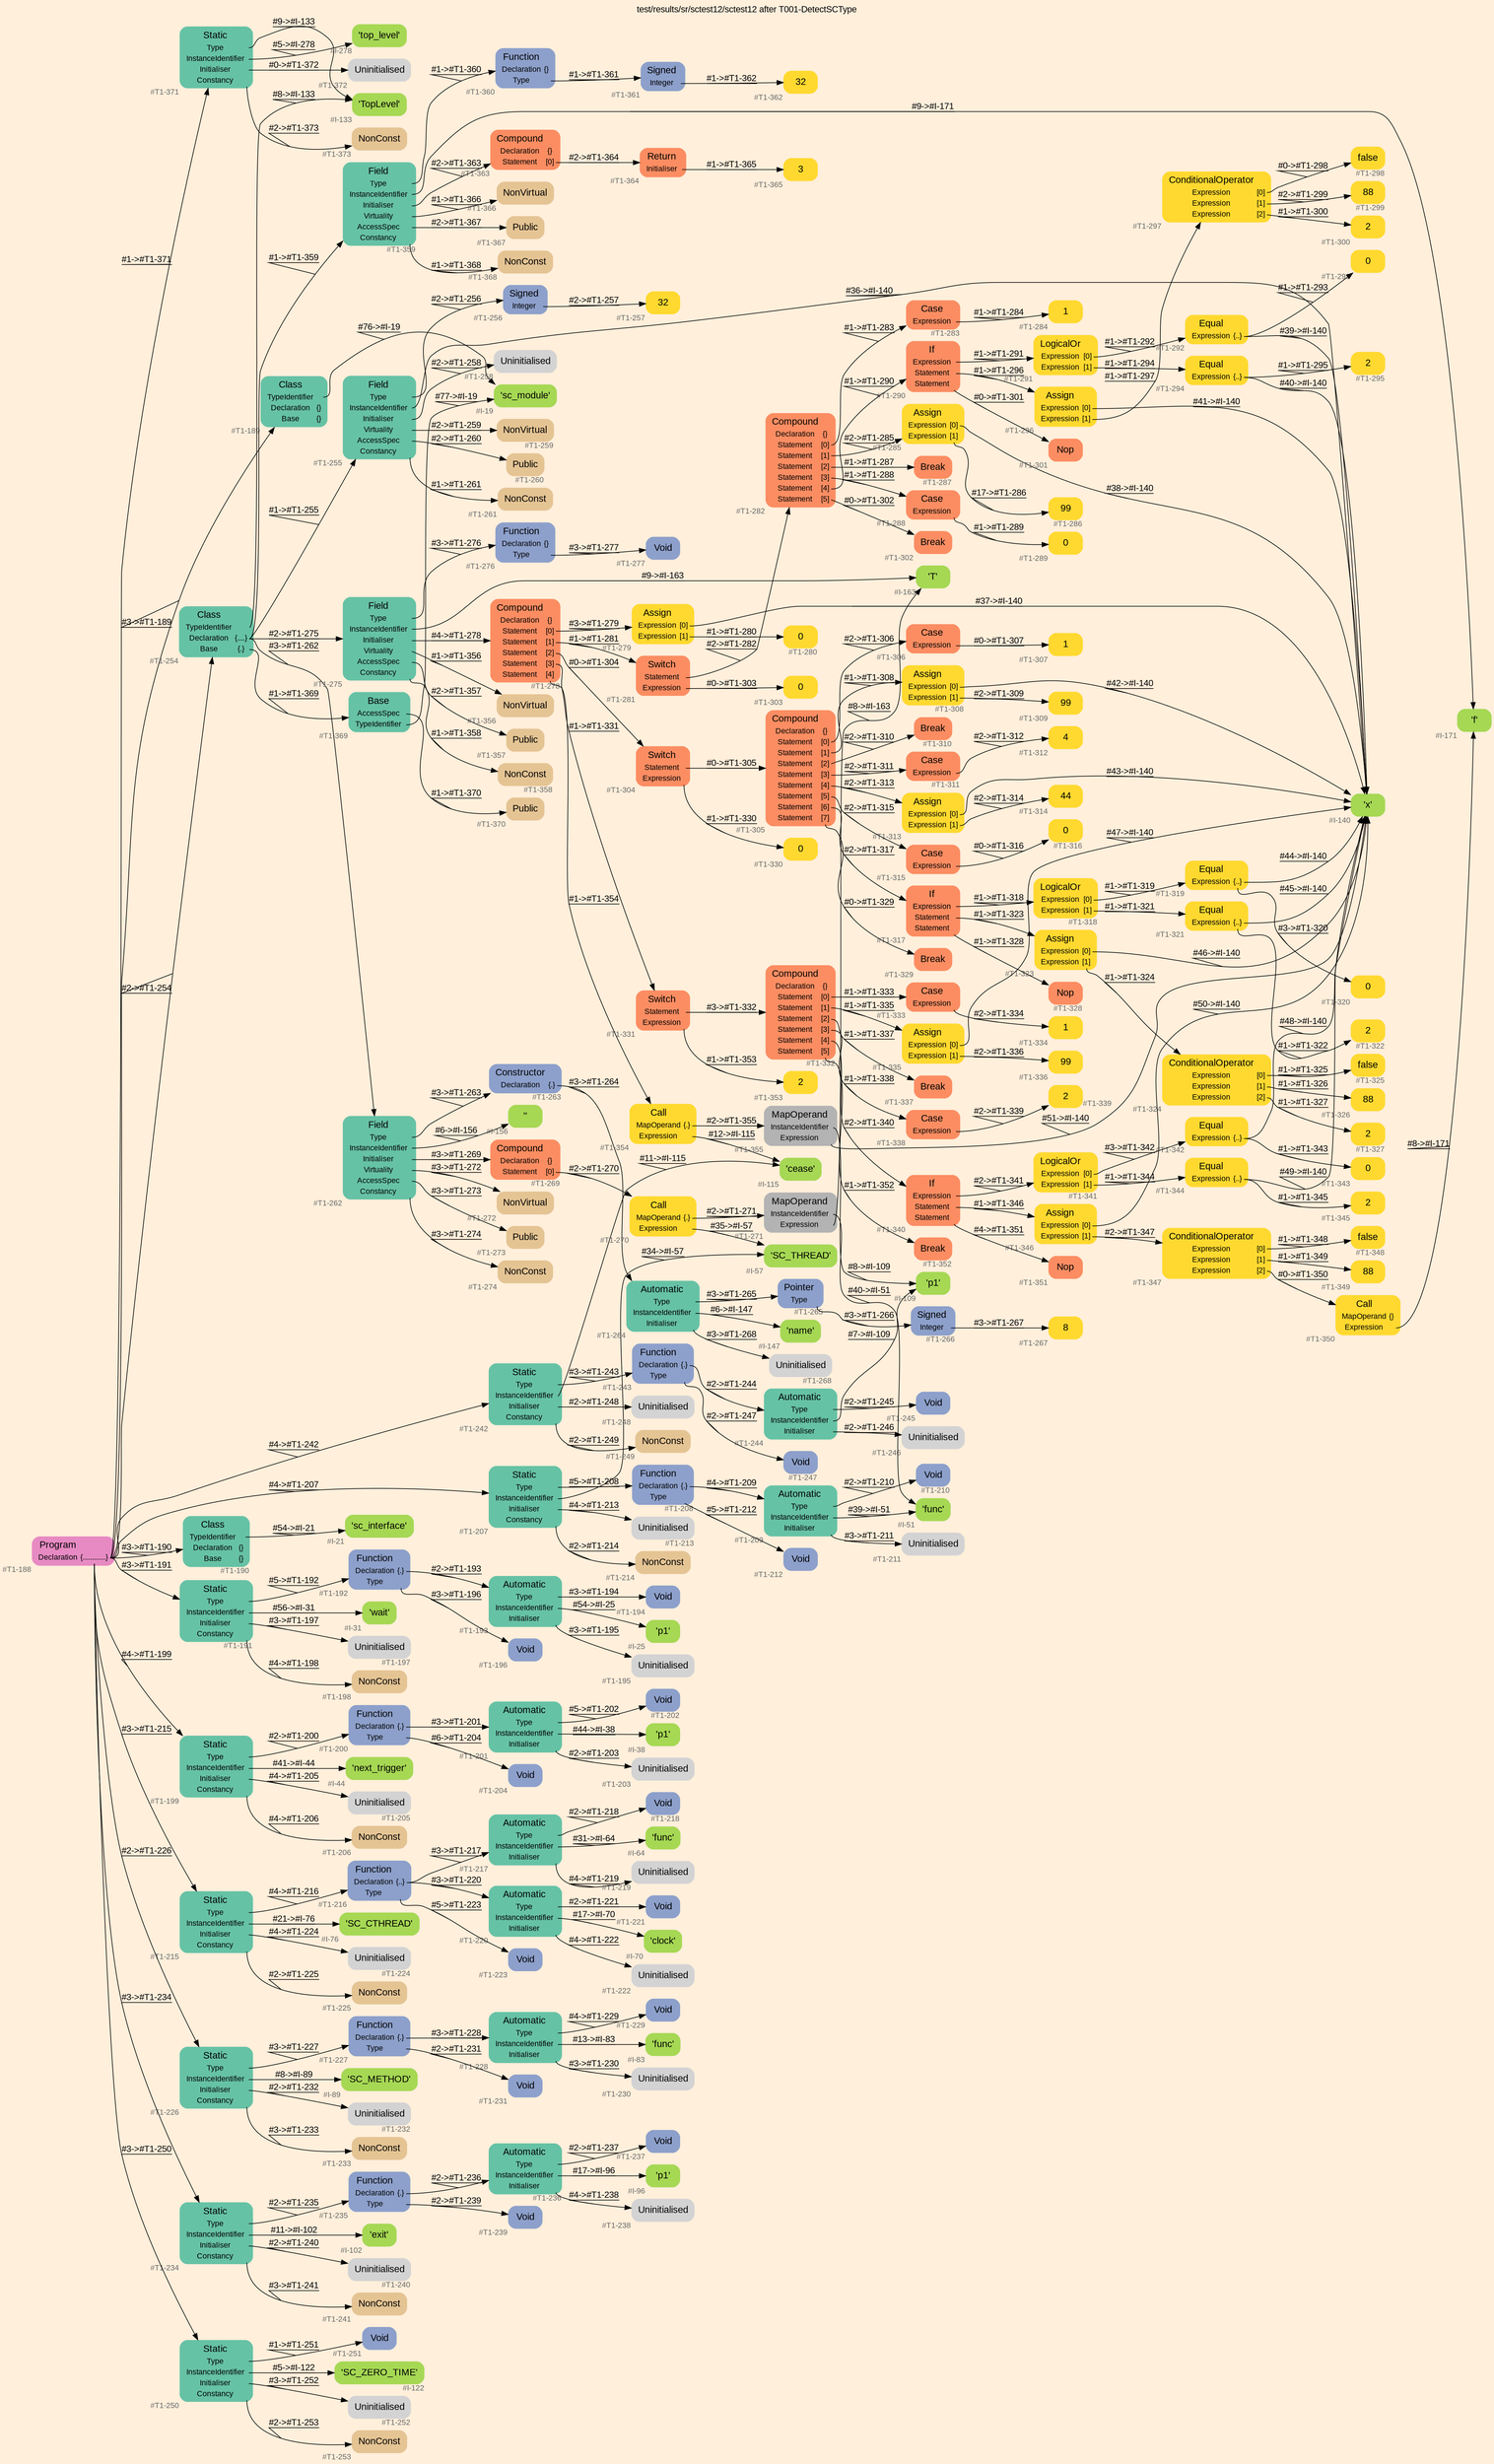 digraph "test/results/sr/sctest12/sctest12 after T001-DetectSCType" {
label = "test/results/sr/sctest12/sctest12 after T001-DetectSCType"
labelloc = t
graph [
    rankdir = "LR"
    ranksep = 0.3
    bgcolor = antiquewhite1
    color = black
    fontcolor = black
    fontname = "Arial"
];
node [
    fontname = "Arial"
];
edge [
    fontname = "Arial"
];

// -------------------- node figure --------------------
// -------- block #T1-188 ----------
"#T1-188" [
    fillcolor = "/set28/4"
    xlabel = "#T1-188"
    fontsize = "12"
    fontcolor = grey40
    shape = "plaintext"
    label = <<TABLE BORDER="0" CELLBORDER="0" CELLSPACING="0">
     <TR><TD><FONT COLOR="black" POINT-SIZE="15">Program</FONT></TD></TR>
     <TR><TD><FONT COLOR="black" POINT-SIZE="12">Declaration</FONT></TD><TD PORT="port0"><FONT COLOR="black" POINT-SIZE="12">{............}</FONT></TD></TR>
    </TABLE>>
    style = "rounded,filled"
];

// -------- block #T1-189 ----------
"#T1-189" [
    fillcolor = "/set28/1"
    xlabel = "#T1-189"
    fontsize = "12"
    fontcolor = grey40
    shape = "plaintext"
    label = <<TABLE BORDER="0" CELLBORDER="0" CELLSPACING="0">
     <TR><TD><FONT COLOR="black" POINT-SIZE="15">Class</FONT></TD></TR>
     <TR><TD><FONT COLOR="black" POINT-SIZE="12">TypeIdentifier</FONT></TD><TD PORT="port0"></TD></TR>
     <TR><TD><FONT COLOR="black" POINT-SIZE="12">Declaration</FONT></TD><TD PORT="port1"><FONT COLOR="black" POINT-SIZE="12">{}</FONT></TD></TR>
     <TR><TD><FONT COLOR="black" POINT-SIZE="12">Base</FONT></TD><TD PORT="port2"><FONT COLOR="black" POINT-SIZE="12">{}</FONT></TD></TR>
    </TABLE>>
    style = "rounded,filled"
];

// -------- block #I-19 ----------
"#I-19" [
    fillcolor = "/set28/5"
    xlabel = "#I-19"
    fontsize = "12"
    fontcolor = grey40
    shape = "plaintext"
    label = <<TABLE BORDER="0" CELLBORDER="0" CELLSPACING="0">
     <TR><TD><FONT COLOR="black" POINT-SIZE="15">'sc_module'</FONT></TD></TR>
    </TABLE>>
    style = "rounded,filled"
];

// -------- block #T1-190 ----------
"#T1-190" [
    fillcolor = "/set28/1"
    xlabel = "#T1-190"
    fontsize = "12"
    fontcolor = grey40
    shape = "plaintext"
    label = <<TABLE BORDER="0" CELLBORDER="0" CELLSPACING="0">
     <TR><TD><FONT COLOR="black" POINT-SIZE="15">Class</FONT></TD></TR>
     <TR><TD><FONT COLOR="black" POINT-SIZE="12">TypeIdentifier</FONT></TD><TD PORT="port0"></TD></TR>
     <TR><TD><FONT COLOR="black" POINT-SIZE="12">Declaration</FONT></TD><TD PORT="port1"><FONT COLOR="black" POINT-SIZE="12">{}</FONT></TD></TR>
     <TR><TD><FONT COLOR="black" POINT-SIZE="12">Base</FONT></TD><TD PORT="port2"><FONT COLOR="black" POINT-SIZE="12">{}</FONT></TD></TR>
    </TABLE>>
    style = "rounded,filled"
];

// -------- block #I-21 ----------
"#I-21" [
    fillcolor = "/set28/5"
    xlabel = "#I-21"
    fontsize = "12"
    fontcolor = grey40
    shape = "plaintext"
    label = <<TABLE BORDER="0" CELLBORDER="0" CELLSPACING="0">
     <TR><TD><FONT COLOR="black" POINT-SIZE="15">'sc_interface'</FONT></TD></TR>
    </TABLE>>
    style = "rounded,filled"
];

// -------- block #T1-191 ----------
"#T1-191" [
    fillcolor = "/set28/1"
    xlabel = "#T1-191"
    fontsize = "12"
    fontcolor = grey40
    shape = "plaintext"
    label = <<TABLE BORDER="0" CELLBORDER="0" CELLSPACING="0">
     <TR><TD><FONT COLOR="black" POINT-SIZE="15">Static</FONT></TD></TR>
     <TR><TD><FONT COLOR="black" POINT-SIZE="12">Type</FONT></TD><TD PORT="port0"></TD></TR>
     <TR><TD><FONT COLOR="black" POINT-SIZE="12">InstanceIdentifier</FONT></TD><TD PORT="port1"></TD></TR>
     <TR><TD><FONT COLOR="black" POINT-SIZE="12">Initialiser</FONT></TD><TD PORT="port2"></TD></TR>
     <TR><TD><FONT COLOR="black" POINT-SIZE="12">Constancy</FONT></TD><TD PORT="port3"></TD></TR>
    </TABLE>>
    style = "rounded,filled"
];

// -------- block #T1-192 ----------
"#T1-192" [
    fillcolor = "/set28/3"
    xlabel = "#T1-192"
    fontsize = "12"
    fontcolor = grey40
    shape = "plaintext"
    label = <<TABLE BORDER="0" CELLBORDER="0" CELLSPACING="0">
     <TR><TD><FONT COLOR="black" POINT-SIZE="15">Function</FONT></TD></TR>
     <TR><TD><FONT COLOR="black" POINT-SIZE="12">Declaration</FONT></TD><TD PORT="port0"><FONT COLOR="black" POINT-SIZE="12">{.}</FONT></TD></TR>
     <TR><TD><FONT COLOR="black" POINT-SIZE="12">Type</FONT></TD><TD PORT="port1"></TD></TR>
    </TABLE>>
    style = "rounded,filled"
];

// -------- block #T1-193 ----------
"#T1-193" [
    fillcolor = "/set28/1"
    xlabel = "#T1-193"
    fontsize = "12"
    fontcolor = grey40
    shape = "plaintext"
    label = <<TABLE BORDER="0" CELLBORDER="0" CELLSPACING="0">
     <TR><TD><FONT COLOR="black" POINT-SIZE="15">Automatic</FONT></TD></TR>
     <TR><TD><FONT COLOR="black" POINT-SIZE="12">Type</FONT></TD><TD PORT="port0"></TD></TR>
     <TR><TD><FONT COLOR="black" POINT-SIZE="12">InstanceIdentifier</FONT></TD><TD PORT="port1"></TD></TR>
     <TR><TD><FONT COLOR="black" POINT-SIZE="12">Initialiser</FONT></TD><TD PORT="port2"></TD></TR>
    </TABLE>>
    style = "rounded,filled"
];

// -------- block #T1-194 ----------
"#T1-194" [
    fillcolor = "/set28/3"
    xlabel = "#T1-194"
    fontsize = "12"
    fontcolor = grey40
    shape = "plaintext"
    label = <<TABLE BORDER="0" CELLBORDER="0" CELLSPACING="0">
     <TR><TD><FONT COLOR="black" POINT-SIZE="15">Void</FONT></TD></TR>
    </TABLE>>
    style = "rounded,filled"
];

// -------- block #I-25 ----------
"#I-25" [
    fillcolor = "/set28/5"
    xlabel = "#I-25"
    fontsize = "12"
    fontcolor = grey40
    shape = "plaintext"
    label = <<TABLE BORDER="0" CELLBORDER="0" CELLSPACING="0">
     <TR><TD><FONT COLOR="black" POINT-SIZE="15">'p1'</FONT></TD></TR>
    </TABLE>>
    style = "rounded,filled"
];

// -------- block #T1-195 ----------
"#T1-195" [
    xlabel = "#T1-195"
    fontsize = "12"
    fontcolor = grey40
    shape = "plaintext"
    label = <<TABLE BORDER="0" CELLBORDER="0" CELLSPACING="0">
     <TR><TD><FONT COLOR="black" POINT-SIZE="15">Uninitialised</FONT></TD></TR>
    </TABLE>>
    style = "rounded,filled"
];

// -------- block #T1-196 ----------
"#T1-196" [
    fillcolor = "/set28/3"
    xlabel = "#T1-196"
    fontsize = "12"
    fontcolor = grey40
    shape = "plaintext"
    label = <<TABLE BORDER="0" CELLBORDER="0" CELLSPACING="0">
     <TR><TD><FONT COLOR="black" POINT-SIZE="15">Void</FONT></TD></TR>
    </TABLE>>
    style = "rounded,filled"
];

// -------- block #I-31 ----------
"#I-31" [
    fillcolor = "/set28/5"
    xlabel = "#I-31"
    fontsize = "12"
    fontcolor = grey40
    shape = "plaintext"
    label = <<TABLE BORDER="0" CELLBORDER="0" CELLSPACING="0">
     <TR><TD><FONT COLOR="black" POINT-SIZE="15">'wait'</FONT></TD></TR>
    </TABLE>>
    style = "rounded,filled"
];

// -------- block #T1-197 ----------
"#T1-197" [
    xlabel = "#T1-197"
    fontsize = "12"
    fontcolor = grey40
    shape = "plaintext"
    label = <<TABLE BORDER="0" CELLBORDER="0" CELLSPACING="0">
     <TR><TD><FONT COLOR="black" POINT-SIZE="15">Uninitialised</FONT></TD></TR>
    </TABLE>>
    style = "rounded,filled"
];

// -------- block #T1-198 ----------
"#T1-198" [
    fillcolor = "/set28/7"
    xlabel = "#T1-198"
    fontsize = "12"
    fontcolor = grey40
    shape = "plaintext"
    label = <<TABLE BORDER="0" CELLBORDER="0" CELLSPACING="0">
     <TR><TD><FONT COLOR="black" POINT-SIZE="15">NonConst</FONT></TD></TR>
    </TABLE>>
    style = "rounded,filled"
];

// -------- block #T1-199 ----------
"#T1-199" [
    fillcolor = "/set28/1"
    xlabel = "#T1-199"
    fontsize = "12"
    fontcolor = grey40
    shape = "plaintext"
    label = <<TABLE BORDER="0" CELLBORDER="0" CELLSPACING="0">
     <TR><TD><FONT COLOR="black" POINT-SIZE="15">Static</FONT></TD></TR>
     <TR><TD><FONT COLOR="black" POINT-SIZE="12">Type</FONT></TD><TD PORT="port0"></TD></TR>
     <TR><TD><FONT COLOR="black" POINT-SIZE="12">InstanceIdentifier</FONT></TD><TD PORT="port1"></TD></TR>
     <TR><TD><FONT COLOR="black" POINT-SIZE="12">Initialiser</FONT></TD><TD PORT="port2"></TD></TR>
     <TR><TD><FONT COLOR="black" POINT-SIZE="12">Constancy</FONT></TD><TD PORT="port3"></TD></TR>
    </TABLE>>
    style = "rounded,filled"
];

// -------- block #T1-200 ----------
"#T1-200" [
    fillcolor = "/set28/3"
    xlabel = "#T1-200"
    fontsize = "12"
    fontcolor = grey40
    shape = "plaintext"
    label = <<TABLE BORDER="0" CELLBORDER="0" CELLSPACING="0">
     <TR><TD><FONT COLOR="black" POINT-SIZE="15">Function</FONT></TD></TR>
     <TR><TD><FONT COLOR="black" POINT-SIZE="12">Declaration</FONT></TD><TD PORT="port0"><FONT COLOR="black" POINT-SIZE="12">{.}</FONT></TD></TR>
     <TR><TD><FONT COLOR="black" POINT-SIZE="12">Type</FONT></TD><TD PORT="port1"></TD></TR>
    </TABLE>>
    style = "rounded,filled"
];

// -------- block #T1-201 ----------
"#T1-201" [
    fillcolor = "/set28/1"
    xlabel = "#T1-201"
    fontsize = "12"
    fontcolor = grey40
    shape = "plaintext"
    label = <<TABLE BORDER="0" CELLBORDER="0" CELLSPACING="0">
     <TR><TD><FONT COLOR="black" POINT-SIZE="15">Automatic</FONT></TD></TR>
     <TR><TD><FONT COLOR="black" POINT-SIZE="12">Type</FONT></TD><TD PORT="port0"></TD></TR>
     <TR><TD><FONT COLOR="black" POINT-SIZE="12">InstanceIdentifier</FONT></TD><TD PORT="port1"></TD></TR>
     <TR><TD><FONT COLOR="black" POINT-SIZE="12">Initialiser</FONT></TD><TD PORT="port2"></TD></TR>
    </TABLE>>
    style = "rounded,filled"
];

// -------- block #T1-202 ----------
"#T1-202" [
    fillcolor = "/set28/3"
    xlabel = "#T1-202"
    fontsize = "12"
    fontcolor = grey40
    shape = "plaintext"
    label = <<TABLE BORDER="0" CELLBORDER="0" CELLSPACING="0">
     <TR><TD><FONT COLOR="black" POINT-SIZE="15">Void</FONT></TD></TR>
    </TABLE>>
    style = "rounded,filled"
];

// -------- block #I-38 ----------
"#I-38" [
    fillcolor = "/set28/5"
    xlabel = "#I-38"
    fontsize = "12"
    fontcolor = grey40
    shape = "plaintext"
    label = <<TABLE BORDER="0" CELLBORDER="0" CELLSPACING="0">
     <TR><TD><FONT COLOR="black" POINT-SIZE="15">'p1'</FONT></TD></TR>
    </TABLE>>
    style = "rounded,filled"
];

// -------- block #T1-203 ----------
"#T1-203" [
    xlabel = "#T1-203"
    fontsize = "12"
    fontcolor = grey40
    shape = "plaintext"
    label = <<TABLE BORDER="0" CELLBORDER="0" CELLSPACING="0">
     <TR><TD><FONT COLOR="black" POINT-SIZE="15">Uninitialised</FONT></TD></TR>
    </TABLE>>
    style = "rounded,filled"
];

// -------- block #T1-204 ----------
"#T1-204" [
    fillcolor = "/set28/3"
    xlabel = "#T1-204"
    fontsize = "12"
    fontcolor = grey40
    shape = "plaintext"
    label = <<TABLE BORDER="0" CELLBORDER="0" CELLSPACING="0">
     <TR><TD><FONT COLOR="black" POINT-SIZE="15">Void</FONT></TD></TR>
    </TABLE>>
    style = "rounded,filled"
];

// -------- block #I-44 ----------
"#I-44" [
    fillcolor = "/set28/5"
    xlabel = "#I-44"
    fontsize = "12"
    fontcolor = grey40
    shape = "plaintext"
    label = <<TABLE BORDER="0" CELLBORDER="0" CELLSPACING="0">
     <TR><TD><FONT COLOR="black" POINT-SIZE="15">'next_trigger'</FONT></TD></TR>
    </TABLE>>
    style = "rounded,filled"
];

// -------- block #T1-205 ----------
"#T1-205" [
    xlabel = "#T1-205"
    fontsize = "12"
    fontcolor = grey40
    shape = "plaintext"
    label = <<TABLE BORDER="0" CELLBORDER="0" CELLSPACING="0">
     <TR><TD><FONT COLOR="black" POINT-SIZE="15">Uninitialised</FONT></TD></TR>
    </TABLE>>
    style = "rounded,filled"
];

// -------- block #T1-206 ----------
"#T1-206" [
    fillcolor = "/set28/7"
    xlabel = "#T1-206"
    fontsize = "12"
    fontcolor = grey40
    shape = "plaintext"
    label = <<TABLE BORDER="0" CELLBORDER="0" CELLSPACING="0">
     <TR><TD><FONT COLOR="black" POINT-SIZE="15">NonConst</FONT></TD></TR>
    </TABLE>>
    style = "rounded,filled"
];

// -------- block #T1-207 ----------
"#T1-207" [
    fillcolor = "/set28/1"
    xlabel = "#T1-207"
    fontsize = "12"
    fontcolor = grey40
    shape = "plaintext"
    label = <<TABLE BORDER="0" CELLBORDER="0" CELLSPACING="0">
     <TR><TD><FONT COLOR="black" POINT-SIZE="15">Static</FONT></TD></TR>
     <TR><TD><FONT COLOR="black" POINT-SIZE="12">Type</FONT></TD><TD PORT="port0"></TD></TR>
     <TR><TD><FONT COLOR="black" POINT-SIZE="12">InstanceIdentifier</FONT></TD><TD PORT="port1"></TD></TR>
     <TR><TD><FONT COLOR="black" POINT-SIZE="12">Initialiser</FONT></TD><TD PORT="port2"></TD></TR>
     <TR><TD><FONT COLOR="black" POINT-SIZE="12">Constancy</FONT></TD><TD PORT="port3"></TD></TR>
    </TABLE>>
    style = "rounded,filled"
];

// -------- block #T1-208 ----------
"#T1-208" [
    fillcolor = "/set28/3"
    xlabel = "#T1-208"
    fontsize = "12"
    fontcolor = grey40
    shape = "plaintext"
    label = <<TABLE BORDER="0" CELLBORDER="0" CELLSPACING="0">
     <TR><TD><FONT COLOR="black" POINT-SIZE="15">Function</FONT></TD></TR>
     <TR><TD><FONT COLOR="black" POINT-SIZE="12">Declaration</FONT></TD><TD PORT="port0"><FONT COLOR="black" POINT-SIZE="12">{.}</FONT></TD></TR>
     <TR><TD><FONT COLOR="black" POINT-SIZE="12">Type</FONT></TD><TD PORT="port1"></TD></TR>
    </TABLE>>
    style = "rounded,filled"
];

// -------- block #T1-209 ----------
"#T1-209" [
    fillcolor = "/set28/1"
    xlabel = "#T1-209"
    fontsize = "12"
    fontcolor = grey40
    shape = "plaintext"
    label = <<TABLE BORDER="0" CELLBORDER="0" CELLSPACING="0">
     <TR><TD><FONT COLOR="black" POINT-SIZE="15">Automatic</FONT></TD></TR>
     <TR><TD><FONT COLOR="black" POINT-SIZE="12">Type</FONT></TD><TD PORT="port0"></TD></TR>
     <TR><TD><FONT COLOR="black" POINT-SIZE="12">InstanceIdentifier</FONT></TD><TD PORT="port1"></TD></TR>
     <TR><TD><FONT COLOR="black" POINT-SIZE="12">Initialiser</FONT></TD><TD PORT="port2"></TD></TR>
    </TABLE>>
    style = "rounded,filled"
];

// -------- block #T1-210 ----------
"#T1-210" [
    fillcolor = "/set28/3"
    xlabel = "#T1-210"
    fontsize = "12"
    fontcolor = grey40
    shape = "plaintext"
    label = <<TABLE BORDER="0" CELLBORDER="0" CELLSPACING="0">
     <TR><TD><FONT COLOR="black" POINT-SIZE="15">Void</FONT></TD></TR>
    </TABLE>>
    style = "rounded,filled"
];

// -------- block #I-51 ----------
"#I-51" [
    fillcolor = "/set28/5"
    xlabel = "#I-51"
    fontsize = "12"
    fontcolor = grey40
    shape = "plaintext"
    label = <<TABLE BORDER="0" CELLBORDER="0" CELLSPACING="0">
     <TR><TD><FONT COLOR="black" POINT-SIZE="15">'func'</FONT></TD></TR>
    </TABLE>>
    style = "rounded,filled"
];

// -------- block #T1-211 ----------
"#T1-211" [
    xlabel = "#T1-211"
    fontsize = "12"
    fontcolor = grey40
    shape = "plaintext"
    label = <<TABLE BORDER="0" CELLBORDER="0" CELLSPACING="0">
     <TR><TD><FONT COLOR="black" POINT-SIZE="15">Uninitialised</FONT></TD></TR>
    </TABLE>>
    style = "rounded,filled"
];

// -------- block #T1-212 ----------
"#T1-212" [
    fillcolor = "/set28/3"
    xlabel = "#T1-212"
    fontsize = "12"
    fontcolor = grey40
    shape = "plaintext"
    label = <<TABLE BORDER="0" CELLBORDER="0" CELLSPACING="0">
     <TR><TD><FONT COLOR="black" POINT-SIZE="15">Void</FONT></TD></TR>
    </TABLE>>
    style = "rounded,filled"
];

// -------- block #I-57 ----------
"#I-57" [
    fillcolor = "/set28/5"
    xlabel = "#I-57"
    fontsize = "12"
    fontcolor = grey40
    shape = "plaintext"
    label = <<TABLE BORDER="0" CELLBORDER="0" CELLSPACING="0">
     <TR><TD><FONT COLOR="black" POINT-SIZE="15">'SC_THREAD'</FONT></TD></TR>
    </TABLE>>
    style = "rounded,filled"
];

// -------- block #T1-213 ----------
"#T1-213" [
    xlabel = "#T1-213"
    fontsize = "12"
    fontcolor = grey40
    shape = "plaintext"
    label = <<TABLE BORDER="0" CELLBORDER="0" CELLSPACING="0">
     <TR><TD><FONT COLOR="black" POINT-SIZE="15">Uninitialised</FONT></TD></TR>
    </TABLE>>
    style = "rounded,filled"
];

// -------- block #T1-214 ----------
"#T1-214" [
    fillcolor = "/set28/7"
    xlabel = "#T1-214"
    fontsize = "12"
    fontcolor = grey40
    shape = "plaintext"
    label = <<TABLE BORDER="0" CELLBORDER="0" CELLSPACING="0">
     <TR><TD><FONT COLOR="black" POINT-SIZE="15">NonConst</FONT></TD></TR>
    </TABLE>>
    style = "rounded,filled"
];

// -------- block #T1-215 ----------
"#T1-215" [
    fillcolor = "/set28/1"
    xlabel = "#T1-215"
    fontsize = "12"
    fontcolor = grey40
    shape = "plaintext"
    label = <<TABLE BORDER="0" CELLBORDER="0" CELLSPACING="0">
     <TR><TD><FONT COLOR="black" POINT-SIZE="15">Static</FONT></TD></TR>
     <TR><TD><FONT COLOR="black" POINT-SIZE="12">Type</FONT></TD><TD PORT="port0"></TD></TR>
     <TR><TD><FONT COLOR="black" POINT-SIZE="12">InstanceIdentifier</FONT></TD><TD PORT="port1"></TD></TR>
     <TR><TD><FONT COLOR="black" POINT-SIZE="12">Initialiser</FONT></TD><TD PORT="port2"></TD></TR>
     <TR><TD><FONT COLOR="black" POINT-SIZE="12">Constancy</FONT></TD><TD PORT="port3"></TD></TR>
    </TABLE>>
    style = "rounded,filled"
];

// -------- block #T1-216 ----------
"#T1-216" [
    fillcolor = "/set28/3"
    xlabel = "#T1-216"
    fontsize = "12"
    fontcolor = grey40
    shape = "plaintext"
    label = <<TABLE BORDER="0" CELLBORDER="0" CELLSPACING="0">
     <TR><TD><FONT COLOR="black" POINT-SIZE="15">Function</FONT></TD></TR>
     <TR><TD><FONT COLOR="black" POINT-SIZE="12">Declaration</FONT></TD><TD PORT="port0"><FONT COLOR="black" POINT-SIZE="12">{..}</FONT></TD></TR>
     <TR><TD><FONT COLOR="black" POINT-SIZE="12">Type</FONT></TD><TD PORT="port1"></TD></TR>
    </TABLE>>
    style = "rounded,filled"
];

// -------- block #T1-217 ----------
"#T1-217" [
    fillcolor = "/set28/1"
    xlabel = "#T1-217"
    fontsize = "12"
    fontcolor = grey40
    shape = "plaintext"
    label = <<TABLE BORDER="0" CELLBORDER="0" CELLSPACING="0">
     <TR><TD><FONT COLOR="black" POINT-SIZE="15">Automatic</FONT></TD></TR>
     <TR><TD><FONT COLOR="black" POINT-SIZE="12">Type</FONT></TD><TD PORT="port0"></TD></TR>
     <TR><TD><FONT COLOR="black" POINT-SIZE="12">InstanceIdentifier</FONT></TD><TD PORT="port1"></TD></TR>
     <TR><TD><FONT COLOR="black" POINT-SIZE="12">Initialiser</FONT></TD><TD PORT="port2"></TD></TR>
    </TABLE>>
    style = "rounded,filled"
];

// -------- block #T1-218 ----------
"#T1-218" [
    fillcolor = "/set28/3"
    xlabel = "#T1-218"
    fontsize = "12"
    fontcolor = grey40
    shape = "plaintext"
    label = <<TABLE BORDER="0" CELLBORDER="0" CELLSPACING="0">
     <TR><TD><FONT COLOR="black" POINT-SIZE="15">Void</FONT></TD></TR>
    </TABLE>>
    style = "rounded,filled"
];

// -------- block #I-64 ----------
"#I-64" [
    fillcolor = "/set28/5"
    xlabel = "#I-64"
    fontsize = "12"
    fontcolor = grey40
    shape = "plaintext"
    label = <<TABLE BORDER="0" CELLBORDER="0" CELLSPACING="0">
     <TR><TD><FONT COLOR="black" POINT-SIZE="15">'func'</FONT></TD></TR>
    </TABLE>>
    style = "rounded,filled"
];

// -------- block #T1-219 ----------
"#T1-219" [
    xlabel = "#T1-219"
    fontsize = "12"
    fontcolor = grey40
    shape = "plaintext"
    label = <<TABLE BORDER="0" CELLBORDER="0" CELLSPACING="0">
     <TR><TD><FONT COLOR="black" POINT-SIZE="15">Uninitialised</FONT></TD></TR>
    </TABLE>>
    style = "rounded,filled"
];

// -------- block #T1-220 ----------
"#T1-220" [
    fillcolor = "/set28/1"
    xlabel = "#T1-220"
    fontsize = "12"
    fontcolor = grey40
    shape = "plaintext"
    label = <<TABLE BORDER="0" CELLBORDER="0" CELLSPACING="0">
     <TR><TD><FONT COLOR="black" POINT-SIZE="15">Automatic</FONT></TD></TR>
     <TR><TD><FONT COLOR="black" POINT-SIZE="12">Type</FONT></TD><TD PORT="port0"></TD></TR>
     <TR><TD><FONT COLOR="black" POINT-SIZE="12">InstanceIdentifier</FONT></TD><TD PORT="port1"></TD></TR>
     <TR><TD><FONT COLOR="black" POINT-SIZE="12">Initialiser</FONT></TD><TD PORT="port2"></TD></TR>
    </TABLE>>
    style = "rounded,filled"
];

// -------- block #T1-221 ----------
"#T1-221" [
    fillcolor = "/set28/3"
    xlabel = "#T1-221"
    fontsize = "12"
    fontcolor = grey40
    shape = "plaintext"
    label = <<TABLE BORDER="0" CELLBORDER="0" CELLSPACING="0">
     <TR><TD><FONT COLOR="black" POINT-SIZE="15">Void</FONT></TD></TR>
    </TABLE>>
    style = "rounded,filled"
];

// -------- block #I-70 ----------
"#I-70" [
    fillcolor = "/set28/5"
    xlabel = "#I-70"
    fontsize = "12"
    fontcolor = grey40
    shape = "plaintext"
    label = <<TABLE BORDER="0" CELLBORDER="0" CELLSPACING="0">
     <TR><TD><FONT COLOR="black" POINT-SIZE="15">'clock'</FONT></TD></TR>
    </TABLE>>
    style = "rounded,filled"
];

// -------- block #T1-222 ----------
"#T1-222" [
    xlabel = "#T1-222"
    fontsize = "12"
    fontcolor = grey40
    shape = "plaintext"
    label = <<TABLE BORDER="0" CELLBORDER="0" CELLSPACING="0">
     <TR><TD><FONT COLOR="black" POINT-SIZE="15">Uninitialised</FONT></TD></TR>
    </TABLE>>
    style = "rounded,filled"
];

// -------- block #T1-223 ----------
"#T1-223" [
    fillcolor = "/set28/3"
    xlabel = "#T1-223"
    fontsize = "12"
    fontcolor = grey40
    shape = "plaintext"
    label = <<TABLE BORDER="0" CELLBORDER="0" CELLSPACING="0">
     <TR><TD><FONT COLOR="black" POINT-SIZE="15">Void</FONT></TD></TR>
    </TABLE>>
    style = "rounded,filled"
];

// -------- block #I-76 ----------
"#I-76" [
    fillcolor = "/set28/5"
    xlabel = "#I-76"
    fontsize = "12"
    fontcolor = grey40
    shape = "plaintext"
    label = <<TABLE BORDER="0" CELLBORDER="0" CELLSPACING="0">
     <TR><TD><FONT COLOR="black" POINT-SIZE="15">'SC_CTHREAD'</FONT></TD></TR>
    </TABLE>>
    style = "rounded,filled"
];

// -------- block #T1-224 ----------
"#T1-224" [
    xlabel = "#T1-224"
    fontsize = "12"
    fontcolor = grey40
    shape = "plaintext"
    label = <<TABLE BORDER="0" CELLBORDER="0" CELLSPACING="0">
     <TR><TD><FONT COLOR="black" POINT-SIZE="15">Uninitialised</FONT></TD></TR>
    </TABLE>>
    style = "rounded,filled"
];

// -------- block #T1-225 ----------
"#T1-225" [
    fillcolor = "/set28/7"
    xlabel = "#T1-225"
    fontsize = "12"
    fontcolor = grey40
    shape = "plaintext"
    label = <<TABLE BORDER="0" CELLBORDER="0" CELLSPACING="0">
     <TR><TD><FONT COLOR="black" POINT-SIZE="15">NonConst</FONT></TD></TR>
    </TABLE>>
    style = "rounded,filled"
];

// -------- block #T1-226 ----------
"#T1-226" [
    fillcolor = "/set28/1"
    xlabel = "#T1-226"
    fontsize = "12"
    fontcolor = grey40
    shape = "plaintext"
    label = <<TABLE BORDER="0" CELLBORDER="0" CELLSPACING="0">
     <TR><TD><FONT COLOR="black" POINT-SIZE="15">Static</FONT></TD></TR>
     <TR><TD><FONT COLOR="black" POINT-SIZE="12">Type</FONT></TD><TD PORT="port0"></TD></TR>
     <TR><TD><FONT COLOR="black" POINT-SIZE="12">InstanceIdentifier</FONT></TD><TD PORT="port1"></TD></TR>
     <TR><TD><FONT COLOR="black" POINT-SIZE="12">Initialiser</FONT></TD><TD PORT="port2"></TD></TR>
     <TR><TD><FONT COLOR="black" POINT-SIZE="12">Constancy</FONT></TD><TD PORT="port3"></TD></TR>
    </TABLE>>
    style = "rounded,filled"
];

// -------- block #T1-227 ----------
"#T1-227" [
    fillcolor = "/set28/3"
    xlabel = "#T1-227"
    fontsize = "12"
    fontcolor = grey40
    shape = "plaintext"
    label = <<TABLE BORDER="0" CELLBORDER="0" CELLSPACING="0">
     <TR><TD><FONT COLOR="black" POINT-SIZE="15">Function</FONT></TD></TR>
     <TR><TD><FONT COLOR="black" POINT-SIZE="12">Declaration</FONT></TD><TD PORT="port0"><FONT COLOR="black" POINT-SIZE="12">{.}</FONT></TD></TR>
     <TR><TD><FONT COLOR="black" POINT-SIZE="12">Type</FONT></TD><TD PORT="port1"></TD></TR>
    </TABLE>>
    style = "rounded,filled"
];

// -------- block #T1-228 ----------
"#T1-228" [
    fillcolor = "/set28/1"
    xlabel = "#T1-228"
    fontsize = "12"
    fontcolor = grey40
    shape = "plaintext"
    label = <<TABLE BORDER="0" CELLBORDER="0" CELLSPACING="0">
     <TR><TD><FONT COLOR="black" POINT-SIZE="15">Automatic</FONT></TD></TR>
     <TR><TD><FONT COLOR="black" POINT-SIZE="12">Type</FONT></TD><TD PORT="port0"></TD></TR>
     <TR><TD><FONT COLOR="black" POINT-SIZE="12">InstanceIdentifier</FONT></TD><TD PORT="port1"></TD></TR>
     <TR><TD><FONT COLOR="black" POINT-SIZE="12">Initialiser</FONT></TD><TD PORT="port2"></TD></TR>
    </TABLE>>
    style = "rounded,filled"
];

// -------- block #T1-229 ----------
"#T1-229" [
    fillcolor = "/set28/3"
    xlabel = "#T1-229"
    fontsize = "12"
    fontcolor = grey40
    shape = "plaintext"
    label = <<TABLE BORDER="0" CELLBORDER="0" CELLSPACING="0">
     <TR><TD><FONT COLOR="black" POINT-SIZE="15">Void</FONT></TD></TR>
    </TABLE>>
    style = "rounded,filled"
];

// -------- block #I-83 ----------
"#I-83" [
    fillcolor = "/set28/5"
    xlabel = "#I-83"
    fontsize = "12"
    fontcolor = grey40
    shape = "plaintext"
    label = <<TABLE BORDER="0" CELLBORDER="0" CELLSPACING="0">
     <TR><TD><FONT COLOR="black" POINT-SIZE="15">'func'</FONT></TD></TR>
    </TABLE>>
    style = "rounded,filled"
];

// -------- block #T1-230 ----------
"#T1-230" [
    xlabel = "#T1-230"
    fontsize = "12"
    fontcolor = grey40
    shape = "plaintext"
    label = <<TABLE BORDER="0" CELLBORDER="0" CELLSPACING="0">
     <TR><TD><FONT COLOR="black" POINT-SIZE="15">Uninitialised</FONT></TD></TR>
    </TABLE>>
    style = "rounded,filled"
];

// -------- block #T1-231 ----------
"#T1-231" [
    fillcolor = "/set28/3"
    xlabel = "#T1-231"
    fontsize = "12"
    fontcolor = grey40
    shape = "plaintext"
    label = <<TABLE BORDER="0" CELLBORDER="0" CELLSPACING="0">
     <TR><TD><FONT COLOR="black" POINT-SIZE="15">Void</FONT></TD></TR>
    </TABLE>>
    style = "rounded,filled"
];

// -------- block #I-89 ----------
"#I-89" [
    fillcolor = "/set28/5"
    xlabel = "#I-89"
    fontsize = "12"
    fontcolor = grey40
    shape = "plaintext"
    label = <<TABLE BORDER="0" CELLBORDER="0" CELLSPACING="0">
     <TR><TD><FONT COLOR="black" POINT-SIZE="15">'SC_METHOD'</FONT></TD></TR>
    </TABLE>>
    style = "rounded,filled"
];

// -------- block #T1-232 ----------
"#T1-232" [
    xlabel = "#T1-232"
    fontsize = "12"
    fontcolor = grey40
    shape = "plaintext"
    label = <<TABLE BORDER="0" CELLBORDER="0" CELLSPACING="0">
     <TR><TD><FONT COLOR="black" POINT-SIZE="15">Uninitialised</FONT></TD></TR>
    </TABLE>>
    style = "rounded,filled"
];

// -------- block #T1-233 ----------
"#T1-233" [
    fillcolor = "/set28/7"
    xlabel = "#T1-233"
    fontsize = "12"
    fontcolor = grey40
    shape = "plaintext"
    label = <<TABLE BORDER="0" CELLBORDER="0" CELLSPACING="0">
     <TR><TD><FONT COLOR="black" POINT-SIZE="15">NonConst</FONT></TD></TR>
    </TABLE>>
    style = "rounded,filled"
];

// -------- block #T1-234 ----------
"#T1-234" [
    fillcolor = "/set28/1"
    xlabel = "#T1-234"
    fontsize = "12"
    fontcolor = grey40
    shape = "plaintext"
    label = <<TABLE BORDER="0" CELLBORDER="0" CELLSPACING="0">
     <TR><TD><FONT COLOR="black" POINT-SIZE="15">Static</FONT></TD></TR>
     <TR><TD><FONT COLOR="black" POINT-SIZE="12">Type</FONT></TD><TD PORT="port0"></TD></TR>
     <TR><TD><FONT COLOR="black" POINT-SIZE="12">InstanceIdentifier</FONT></TD><TD PORT="port1"></TD></TR>
     <TR><TD><FONT COLOR="black" POINT-SIZE="12">Initialiser</FONT></TD><TD PORT="port2"></TD></TR>
     <TR><TD><FONT COLOR="black" POINT-SIZE="12">Constancy</FONT></TD><TD PORT="port3"></TD></TR>
    </TABLE>>
    style = "rounded,filled"
];

// -------- block #T1-235 ----------
"#T1-235" [
    fillcolor = "/set28/3"
    xlabel = "#T1-235"
    fontsize = "12"
    fontcolor = grey40
    shape = "plaintext"
    label = <<TABLE BORDER="0" CELLBORDER="0" CELLSPACING="0">
     <TR><TD><FONT COLOR="black" POINT-SIZE="15">Function</FONT></TD></TR>
     <TR><TD><FONT COLOR="black" POINT-SIZE="12">Declaration</FONT></TD><TD PORT="port0"><FONT COLOR="black" POINT-SIZE="12">{.}</FONT></TD></TR>
     <TR><TD><FONT COLOR="black" POINT-SIZE="12">Type</FONT></TD><TD PORT="port1"></TD></TR>
    </TABLE>>
    style = "rounded,filled"
];

// -------- block #T1-236 ----------
"#T1-236" [
    fillcolor = "/set28/1"
    xlabel = "#T1-236"
    fontsize = "12"
    fontcolor = grey40
    shape = "plaintext"
    label = <<TABLE BORDER="0" CELLBORDER="0" CELLSPACING="0">
     <TR><TD><FONT COLOR="black" POINT-SIZE="15">Automatic</FONT></TD></TR>
     <TR><TD><FONT COLOR="black" POINT-SIZE="12">Type</FONT></TD><TD PORT="port0"></TD></TR>
     <TR><TD><FONT COLOR="black" POINT-SIZE="12">InstanceIdentifier</FONT></TD><TD PORT="port1"></TD></TR>
     <TR><TD><FONT COLOR="black" POINT-SIZE="12">Initialiser</FONT></TD><TD PORT="port2"></TD></TR>
    </TABLE>>
    style = "rounded,filled"
];

// -------- block #T1-237 ----------
"#T1-237" [
    fillcolor = "/set28/3"
    xlabel = "#T1-237"
    fontsize = "12"
    fontcolor = grey40
    shape = "plaintext"
    label = <<TABLE BORDER="0" CELLBORDER="0" CELLSPACING="0">
     <TR><TD><FONT COLOR="black" POINT-SIZE="15">Void</FONT></TD></TR>
    </TABLE>>
    style = "rounded,filled"
];

// -------- block #I-96 ----------
"#I-96" [
    fillcolor = "/set28/5"
    xlabel = "#I-96"
    fontsize = "12"
    fontcolor = grey40
    shape = "plaintext"
    label = <<TABLE BORDER="0" CELLBORDER="0" CELLSPACING="0">
     <TR><TD><FONT COLOR="black" POINT-SIZE="15">'p1'</FONT></TD></TR>
    </TABLE>>
    style = "rounded,filled"
];

// -------- block #T1-238 ----------
"#T1-238" [
    xlabel = "#T1-238"
    fontsize = "12"
    fontcolor = grey40
    shape = "plaintext"
    label = <<TABLE BORDER="0" CELLBORDER="0" CELLSPACING="0">
     <TR><TD><FONT COLOR="black" POINT-SIZE="15">Uninitialised</FONT></TD></TR>
    </TABLE>>
    style = "rounded,filled"
];

// -------- block #T1-239 ----------
"#T1-239" [
    fillcolor = "/set28/3"
    xlabel = "#T1-239"
    fontsize = "12"
    fontcolor = grey40
    shape = "plaintext"
    label = <<TABLE BORDER="0" CELLBORDER="0" CELLSPACING="0">
     <TR><TD><FONT COLOR="black" POINT-SIZE="15">Void</FONT></TD></TR>
    </TABLE>>
    style = "rounded,filled"
];

// -------- block #I-102 ----------
"#I-102" [
    fillcolor = "/set28/5"
    xlabel = "#I-102"
    fontsize = "12"
    fontcolor = grey40
    shape = "plaintext"
    label = <<TABLE BORDER="0" CELLBORDER="0" CELLSPACING="0">
     <TR><TD><FONT COLOR="black" POINT-SIZE="15">'exit'</FONT></TD></TR>
    </TABLE>>
    style = "rounded,filled"
];

// -------- block #T1-240 ----------
"#T1-240" [
    xlabel = "#T1-240"
    fontsize = "12"
    fontcolor = grey40
    shape = "plaintext"
    label = <<TABLE BORDER="0" CELLBORDER="0" CELLSPACING="0">
     <TR><TD><FONT COLOR="black" POINT-SIZE="15">Uninitialised</FONT></TD></TR>
    </TABLE>>
    style = "rounded,filled"
];

// -------- block #T1-241 ----------
"#T1-241" [
    fillcolor = "/set28/7"
    xlabel = "#T1-241"
    fontsize = "12"
    fontcolor = grey40
    shape = "plaintext"
    label = <<TABLE BORDER="0" CELLBORDER="0" CELLSPACING="0">
     <TR><TD><FONT COLOR="black" POINT-SIZE="15">NonConst</FONT></TD></TR>
    </TABLE>>
    style = "rounded,filled"
];

// -------- block #T1-242 ----------
"#T1-242" [
    fillcolor = "/set28/1"
    xlabel = "#T1-242"
    fontsize = "12"
    fontcolor = grey40
    shape = "plaintext"
    label = <<TABLE BORDER="0" CELLBORDER="0" CELLSPACING="0">
     <TR><TD><FONT COLOR="black" POINT-SIZE="15">Static</FONT></TD></TR>
     <TR><TD><FONT COLOR="black" POINT-SIZE="12">Type</FONT></TD><TD PORT="port0"></TD></TR>
     <TR><TD><FONT COLOR="black" POINT-SIZE="12">InstanceIdentifier</FONT></TD><TD PORT="port1"></TD></TR>
     <TR><TD><FONT COLOR="black" POINT-SIZE="12">Initialiser</FONT></TD><TD PORT="port2"></TD></TR>
     <TR><TD><FONT COLOR="black" POINT-SIZE="12">Constancy</FONT></TD><TD PORT="port3"></TD></TR>
    </TABLE>>
    style = "rounded,filled"
];

// -------- block #T1-243 ----------
"#T1-243" [
    fillcolor = "/set28/3"
    xlabel = "#T1-243"
    fontsize = "12"
    fontcolor = grey40
    shape = "plaintext"
    label = <<TABLE BORDER="0" CELLBORDER="0" CELLSPACING="0">
     <TR><TD><FONT COLOR="black" POINT-SIZE="15">Function</FONT></TD></TR>
     <TR><TD><FONT COLOR="black" POINT-SIZE="12">Declaration</FONT></TD><TD PORT="port0"><FONT COLOR="black" POINT-SIZE="12">{.}</FONT></TD></TR>
     <TR><TD><FONT COLOR="black" POINT-SIZE="12">Type</FONT></TD><TD PORT="port1"></TD></TR>
    </TABLE>>
    style = "rounded,filled"
];

// -------- block #T1-244 ----------
"#T1-244" [
    fillcolor = "/set28/1"
    xlabel = "#T1-244"
    fontsize = "12"
    fontcolor = grey40
    shape = "plaintext"
    label = <<TABLE BORDER="0" CELLBORDER="0" CELLSPACING="0">
     <TR><TD><FONT COLOR="black" POINT-SIZE="15">Automatic</FONT></TD></TR>
     <TR><TD><FONT COLOR="black" POINT-SIZE="12">Type</FONT></TD><TD PORT="port0"></TD></TR>
     <TR><TD><FONT COLOR="black" POINT-SIZE="12">InstanceIdentifier</FONT></TD><TD PORT="port1"></TD></TR>
     <TR><TD><FONT COLOR="black" POINT-SIZE="12">Initialiser</FONT></TD><TD PORT="port2"></TD></TR>
    </TABLE>>
    style = "rounded,filled"
];

// -------- block #T1-245 ----------
"#T1-245" [
    fillcolor = "/set28/3"
    xlabel = "#T1-245"
    fontsize = "12"
    fontcolor = grey40
    shape = "plaintext"
    label = <<TABLE BORDER="0" CELLBORDER="0" CELLSPACING="0">
     <TR><TD><FONT COLOR="black" POINT-SIZE="15">Void</FONT></TD></TR>
    </TABLE>>
    style = "rounded,filled"
];

// -------- block #I-109 ----------
"#I-109" [
    fillcolor = "/set28/5"
    xlabel = "#I-109"
    fontsize = "12"
    fontcolor = grey40
    shape = "plaintext"
    label = <<TABLE BORDER="0" CELLBORDER="0" CELLSPACING="0">
     <TR><TD><FONT COLOR="black" POINT-SIZE="15">'p1'</FONT></TD></TR>
    </TABLE>>
    style = "rounded,filled"
];

// -------- block #T1-246 ----------
"#T1-246" [
    xlabel = "#T1-246"
    fontsize = "12"
    fontcolor = grey40
    shape = "plaintext"
    label = <<TABLE BORDER="0" CELLBORDER="0" CELLSPACING="0">
     <TR><TD><FONT COLOR="black" POINT-SIZE="15">Uninitialised</FONT></TD></TR>
    </TABLE>>
    style = "rounded,filled"
];

// -------- block #T1-247 ----------
"#T1-247" [
    fillcolor = "/set28/3"
    xlabel = "#T1-247"
    fontsize = "12"
    fontcolor = grey40
    shape = "plaintext"
    label = <<TABLE BORDER="0" CELLBORDER="0" CELLSPACING="0">
     <TR><TD><FONT COLOR="black" POINT-SIZE="15">Void</FONT></TD></TR>
    </TABLE>>
    style = "rounded,filled"
];

// -------- block #I-115 ----------
"#I-115" [
    fillcolor = "/set28/5"
    xlabel = "#I-115"
    fontsize = "12"
    fontcolor = grey40
    shape = "plaintext"
    label = <<TABLE BORDER="0" CELLBORDER="0" CELLSPACING="0">
     <TR><TD><FONT COLOR="black" POINT-SIZE="15">'cease'</FONT></TD></TR>
    </TABLE>>
    style = "rounded,filled"
];

// -------- block #T1-248 ----------
"#T1-248" [
    xlabel = "#T1-248"
    fontsize = "12"
    fontcolor = grey40
    shape = "plaintext"
    label = <<TABLE BORDER="0" CELLBORDER="0" CELLSPACING="0">
     <TR><TD><FONT COLOR="black" POINT-SIZE="15">Uninitialised</FONT></TD></TR>
    </TABLE>>
    style = "rounded,filled"
];

// -------- block #T1-249 ----------
"#T1-249" [
    fillcolor = "/set28/7"
    xlabel = "#T1-249"
    fontsize = "12"
    fontcolor = grey40
    shape = "plaintext"
    label = <<TABLE BORDER="0" CELLBORDER="0" CELLSPACING="0">
     <TR><TD><FONT COLOR="black" POINT-SIZE="15">NonConst</FONT></TD></TR>
    </TABLE>>
    style = "rounded,filled"
];

// -------- block #T1-250 ----------
"#T1-250" [
    fillcolor = "/set28/1"
    xlabel = "#T1-250"
    fontsize = "12"
    fontcolor = grey40
    shape = "plaintext"
    label = <<TABLE BORDER="0" CELLBORDER="0" CELLSPACING="0">
     <TR><TD><FONT COLOR="black" POINT-SIZE="15">Static</FONT></TD></TR>
     <TR><TD><FONT COLOR="black" POINT-SIZE="12">Type</FONT></TD><TD PORT="port0"></TD></TR>
     <TR><TD><FONT COLOR="black" POINT-SIZE="12">InstanceIdentifier</FONT></TD><TD PORT="port1"></TD></TR>
     <TR><TD><FONT COLOR="black" POINT-SIZE="12">Initialiser</FONT></TD><TD PORT="port2"></TD></TR>
     <TR><TD><FONT COLOR="black" POINT-SIZE="12">Constancy</FONT></TD><TD PORT="port3"></TD></TR>
    </TABLE>>
    style = "rounded,filled"
];

// -------- block #T1-251 ----------
"#T1-251" [
    fillcolor = "/set28/3"
    xlabel = "#T1-251"
    fontsize = "12"
    fontcolor = grey40
    shape = "plaintext"
    label = <<TABLE BORDER="0" CELLBORDER="0" CELLSPACING="0">
     <TR><TD><FONT COLOR="black" POINT-SIZE="15">Void</FONT></TD></TR>
    </TABLE>>
    style = "rounded,filled"
];

// -------- block #I-122 ----------
"#I-122" [
    fillcolor = "/set28/5"
    xlabel = "#I-122"
    fontsize = "12"
    fontcolor = grey40
    shape = "plaintext"
    label = <<TABLE BORDER="0" CELLBORDER="0" CELLSPACING="0">
     <TR><TD><FONT COLOR="black" POINT-SIZE="15">'SC_ZERO_TIME'</FONT></TD></TR>
    </TABLE>>
    style = "rounded,filled"
];

// -------- block #T1-252 ----------
"#T1-252" [
    xlabel = "#T1-252"
    fontsize = "12"
    fontcolor = grey40
    shape = "plaintext"
    label = <<TABLE BORDER="0" CELLBORDER="0" CELLSPACING="0">
     <TR><TD><FONT COLOR="black" POINT-SIZE="15">Uninitialised</FONT></TD></TR>
    </TABLE>>
    style = "rounded,filled"
];

// -------- block #T1-253 ----------
"#T1-253" [
    fillcolor = "/set28/7"
    xlabel = "#T1-253"
    fontsize = "12"
    fontcolor = grey40
    shape = "plaintext"
    label = <<TABLE BORDER="0" CELLBORDER="0" CELLSPACING="0">
     <TR><TD><FONT COLOR="black" POINT-SIZE="15">NonConst</FONT></TD></TR>
    </TABLE>>
    style = "rounded,filled"
];

// -------- block #T1-254 ----------
"#T1-254" [
    fillcolor = "/set28/1"
    xlabel = "#T1-254"
    fontsize = "12"
    fontcolor = grey40
    shape = "plaintext"
    label = <<TABLE BORDER="0" CELLBORDER="0" CELLSPACING="0">
     <TR><TD><FONT COLOR="black" POINT-SIZE="15">Class</FONT></TD></TR>
     <TR><TD><FONT COLOR="black" POINT-SIZE="12">TypeIdentifier</FONT></TD><TD PORT="port0"></TD></TR>
     <TR><TD><FONT COLOR="black" POINT-SIZE="12">Declaration</FONT></TD><TD PORT="port1"><FONT COLOR="black" POINT-SIZE="12">{....}</FONT></TD></TR>
     <TR><TD><FONT COLOR="black" POINT-SIZE="12">Base</FONT></TD><TD PORT="port2"><FONT COLOR="black" POINT-SIZE="12">{.}</FONT></TD></TR>
    </TABLE>>
    style = "rounded,filled"
];

// -------- block #I-133 ----------
"#I-133" [
    fillcolor = "/set28/5"
    xlabel = "#I-133"
    fontsize = "12"
    fontcolor = grey40
    shape = "plaintext"
    label = <<TABLE BORDER="0" CELLBORDER="0" CELLSPACING="0">
     <TR><TD><FONT COLOR="black" POINT-SIZE="15">'TopLevel'</FONT></TD></TR>
    </TABLE>>
    style = "rounded,filled"
];

// -------- block #T1-255 ----------
"#T1-255" [
    fillcolor = "/set28/1"
    xlabel = "#T1-255"
    fontsize = "12"
    fontcolor = grey40
    shape = "plaintext"
    label = <<TABLE BORDER="0" CELLBORDER="0" CELLSPACING="0">
     <TR><TD><FONT COLOR="black" POINT-SIZE="15">Field</FONT></TD></TR>
     <TR><TD><FONT COLOR="black" POINT-SIZE="12">Type</FONT></TD><TD PORT="port0"></TD></TR>
     <TR><TD><FONT COLOR="black" POINT-SIZE="12">InstanceIdentifier</FONT></TD><TD PORT="port1"></TD></TR>
     <TR><TD><FONT COLOR="black" POINT-SIZE="12">Initialiser</FONT></TD><TD PORT="port2"></TD></TR>
     <TR><TD><FONT COLOR="black" POINT-SIZE="12">Virtuality</FONT></TD><TD PORT="port3"></TD></TR>
     <TR><TD><FONT COLOR="black" POINT-SIZE="12">AccessSpec</FONT></TD><TD PORT="port4"></TD></TR>
     <TR><TD><FONT COLOR="black" POINT-SIZE="12">Constancy</FONT></TD><TD PORT="port5"></TD></TR>
    </TABLE>>
    style = "rounded,filled"
];

// -------- block #T1-256 ----------
"#T1-256" [
    fillcolor = "/set28/3"
    xlabel = "#T1-256"
    fontsize = "12"
    fontcolor = grey40
    shape = "plaintext"
    label = <<TABLE BORDER="0" CELLBORDER="0" CELLSPACING="0">
     <TR><TD><FONT COLOR="black" POINT-SIZE="15">Signed</FONT></TD></TR>
     <TR><TD><FONT COLOR="black" POINT-SIZE="12">Integer</FONT></TD><TD PORT="port0"></TD></TR>
    </TABLE>>
    style = "rounded,filled"
];

// -------- block #T1-257 ----------
"#T1-257" [
    fillcolor = "/set28/6"
    xlabel = "#T1-257"
    fontsize = "12"
    fontcolor = grey40
    shape = "plaintext"
    label = <<TABLE BORDER="0" CELLBORDER="0" CELLSPACING="0">
     <TR><TD><FONT COLOR="black" POINT-SIZE="15">32</FONT></TD></TR>
    </TABLE>>
    style = "rounded,filled"
];

// -------- block #I-140 ----------
"#I-140" [
    fillcolor = "/set28/5"
    xlabel = "#I-140"
    fontsize = "12"
    fontcolor = grey40
    shape = "plaintext"
    label = <<TABLE BORDER="0" CELLBORDER="0" CELLSPACING="0">
     <TR><TD><FONT COLOR="black" POINT-SIZE="15">'x'</FONT></TD></TR>
    </TABLE>>
    style = "rounded,filled"
];

// -------- block #T1-258 ----------
"#T1-258" [
    xlabel = "#T1-258"
    fontsize = "12"
    fontcolor = grey40
    shape = "plaintext"
    label = <<TABLE BORDER="0" CELLBORDER="0" CELLSPACING="0">
     <TR><TD><FONT COLOR="black" POINT-SIZE="15">Uninitialised</FONT></TD></TR>
    </TABLE>>
    style = "rounded,filled"
];

// -------- block #T1-259 ----------
"#T1-259" [
    fillcolor = "/set28/7"
    xlabel = "#T1-259"
    fontsize = "12"
    fontcolor = grey40
    shape = "plaintext"
    label = <<TABLE BORDER="0" CELLBORDER="0" CELLSPACING="0">
     <TR><TD><FONT COLOR="black" POINT-SIZE="15">NonVirtual</FONT></TD></TR>
    </TABLE>>
    style = "rounded,filled"
];

// -------- block #T1-260 ----------
"#T1-260" [
    fillcolor = "/set28/7"
    xlabel = "#T1-260"
    fontsize = "12"
    fontcolor = grey40
    shape = "plaintext"
    label = <<TABLE BORDER="0" CELLBORDER="0" CELLSPACING="0">
     <TR><TD><FONT COLOR="black" POINT-SIZE="15">Public</FONT></TD></TR>
    </TABLE>>
    style = "rounded,filled"
];

// -------- block #T1-261 ----------
"#T1-261" [
    fillcolor = "/set28/7"
    xlabel = "#T1-261"
    fontsize = "12"
    fontcolor = grey40
    shape = "plaintext"
    label = <<TABLE BORDER="0" CELLBORDER="0" CELLSPACING="0">
     <TR><TD><FONT COLOR="black" POINT-SIZE="15">NonConst</FONT></TD></TR>
    </TABLE>>
    style = "rounded,filled"
];

// -------- block #T1-262 ----------
"#T1-262" [
    fillcolor = "/set28/1"
    xlabel = "#T1-262"
    fontsize = "12"
    fontcolor = grey40
    shape = "plaintext"
    label = <<TABLE BORDER="0" CELLBORDER="0" CELLSPACING="0">
     <TR><TD><FONT COLOR="black" POINT-SIZE="15">Field</FONT></TD></TR>
     <TR><TD><FONT COLOR="black" POINT-SIZE="12">Type</FONT></TD><TD PORT="port0"></TD></TR>
     <TR><TD><FONT COLOR="black" POINT-SIZE="12">InstanceIdentifier</FONT></TD><TD PORT="port1"></TD></TR>
     <TR><TD><FONT COLOR="black" POINT-SIZE="12">Initialiser</FONT></TD><TD PORT="port2"></TD></TR>
     <TR><TD><FONT COLOR="black" POINT-SIZE="12">Virtuality</FONT></TD><TD PORT="port3"></TD></TR>
     <TR><TD><FONT COLOR="black" POINT-SIZE="12">AccessSpec</FONT></TD><TD PORT="port4"></TD></TR>
     <TR><TD><FONT COLOR="black" POINT-SIZE="12">Constancy</FONT></TD><TD PORT="port5"></TD></TR>
    </TABLE>>
    style = "rounded,filled"
];

// -------- block #T1-263 ----------
"#T1-263" [
    fillcolor = "/set28/3"
    xlabel = "#T1-263"
    fontsize = "12"
    fontcolor = grey40
    shape = "plaintext"
    label = <<TABLE BORDER="0" CELLBORDER="0" CELLSPACING="0">
     <TR><TD><FONT COLOR="black" POINT-SIZE="15">Constructor</FONT></TD></TR>
     <TR><TD><FONT COLOR="black" POINT-SIZE="12">Declaration</FONT></TD><TD PORT="port0"><FONT COLOR="black" POINT-SIZE="12">{.}</FONT></TD></TR>
    </TABLE>>
    style = "rounded,filled"
];

// -------- block #T1-264 ----------
"#T1-264" [
    fillcolor = "/set28/1"
    xlabel = "#T1-264"
    fontsize = "12"
    fontcolor = grey40
    shape = "plaintext"
    label = <<TABLE BORDER="0" CELLBORDER="0" CELLSPACING="0">
     <TR><TD><FONT COLOR="black" POINT-SIZE="15">Automatic</FONT></TD></TR>
     <TR><TD><FONT COLOR="black" POINT-SIZE="12">Type</FONT></TD><TD PORT="port0"></TD></TR>
     <TR><TD><FONT COLOR="black" POINT-SIZE="12">InstanceIdentifier</FONT></TD><TD PORT="port1"></TD></TR>
     <TR><TD><FONT COLOR="black" POINT-SIZE="12">Initialiser</FONT></TD><TD PORT="port2"></TD></TR>
    </TABLE>>
    style = "rounded,filled"
];

// -------- block #T1-265 ----------
"#T1-265" [
    fillcolor = "/set28/3"
    xlabel = "#T1-265"
    fontsize = "12"
    fontcolor = grey40
    shape = "plaintext"
    label = <<TABLE BORDER="0" CELLBORDER="0" CELLSPACING="0">
     <TR><TD><FONT COLOR="black" POINT-SIZE="15">Pointer</FONT></TD></TR>
     <TR><TD><FONT COLOR="black" POINT-SIZE="12">Type</FONT></TD><TD PORT="port0"></TD></TR>
    </TABLE>>
    style = "rounded,filled"
];

// -------- block #T1-266 ----------
"#T1-266" [
    fillcolor = "/set28/3"
    xlabel = "#T1-266"
    fontsize = "12"
    fontcolor = grey40
    shape = "plaintext"
    label = <<TABLE BORDER="0" CELLBORDER="0" CELLSPACING="0">
     <TR><TD><FONT COLOR="black" POINT-SIZE="15">Signed</FONT></TD></TR>
     <TR><TD><FONT COLOR="black" POINT-SIZE="12">Integer</FONT></TD><TD PORT="port0"></TD></TR>
    </TABLE>>
    style = "rounded,filled"
];

// -------- block #T1-267 ----------
"#T1-267" [
    fillcolor = "/set28/6"
    xlabel = "#T1-267"
    fontsize = "12"
    fontcolor = grey40
    shape = "plaintext"
    label = <<TABLE BORDER="0" CELLBORDER="0" CELLSPACING="0">
     <TR><TD><FONT COLOR="black" POINT-SIZE="15">8</FONT></TD></TR>
    </TABLE>>
    style = "rounded,filled"
];

// -------- block #I-147 ----------
"#I-147" [
    fillcolor = "/set28/5"
    xlabel = "#I-147"
    fontsize = "12"
    fontcolor = grey40
    shape = "plaintext"
    label = <<TABLE BORDER="0" CELLBORDER="0" CELLSPACING="0">
     <TR><TD><FONT COLOR="black" POINT-SIZE="15">'name'</FONT></TD></TR>
    </TABLE>>
    style = "rounded,filled"
];

// -------- block #T1-268 ----------
"#T1-268" [
    xlabel = "#T1-268"
    fontsize = "12"
    fontcolor = grey40
    shape = "plaintext"
    label = <<TABLE BORDER="0" CELLBORDER="0" CELLSPACING="0">
     <TR><TD><FONT COLOR="black" POINT-SIZE="15">Uninitialised</FONT></TD></TR>
    </TABLE>>
    style = "rounded,filled"
];

// -------- block #I-156 ----------
"#I-156" [
    fillcolor = "/set28/5"
    xlabel = "#I-156"
    fontsize = "12"
    fontcolor = grey40
    shape = "plaintext"
    label = <<TABLE BORDER="0" CELLBORDER="0" CELLSPACING="0">
     <TR><TD><FONT COLOR="black" POINT-SIZE="15">''</FONT></TD></TR>
    </TABLE>>
    style = "rounded,filled"
];

// -------- block #T1-269 ----------
"#T1-269" [
    fillcolor = "/set28/2"
    xlabel = "#T1-269"
    fontsize = "12"
    fontcolor = grey40
    shape = "plaintext"
    label = <<TABLE BORDER="0" CELLBORDER="0" CELLSPACING="0">
     <TR><TD><FONT COLOR="black" POINT-SIZE="15">Compound</FONT></TD></TR>
     <TR><TD><FONT COLOR="black" POINT-SIZE="12">Declaration</FONT></TD><TD PORT="port0"><FONT COLOR="black" POINT-SIZE="12">{}</FONT></TD></TR>
     <TR><TD><FONT COLOR="black" POINT-SIZE="12">Statement</FONT></TD><TD PORT="port1"><FONT COLOR="black" POINT-SIZE="12">[0]</FONT></TD></TR>
    </TABLE>>
    style = "rounded,filled"
];

// -------- block #T1-270 ----------
"#T1-270" [
    fillcolor = "/set28/6"
    xlabel = "#T1-270"
    fontsize = "12"
    fontcolor = grey40
    shape = "plaintext"
    label = <<TABLE BORDER="0" CELLBORDER="0" CELLSPACING="0">
     <TR><TD><FONT COLOR="black" POINT-SIZE="15">Call</FONT></TD></TR>
     <TR><TD><FONT COLOR="black" POINT-SIZE="12">MapOperand</FONT></TD><TD PORT="port0"><FONT COLOR="black" POINT-SIZE="12">{.}</FONT></TD></TR>
     <TR><TD><FONT COLOR="black" POINT-SIZE="12">Expression</FONT></TD><TD PORT="port1"></TD></TR>
    </TABLE>>
    style = "rounded,filled"
];

// -------- block #T1-271 ----------
"#T1-271" [
    fillcolor = "/set28/8"
    xlabel = "#T1-271"
    fontsize = "12"
    fontcolor = grey40
    shape = "plaintext"
    label = <<TABLE BORDER="0" CELLBORDER="0" CELLSPACING="0">
     <TR><TD><FONT COLOR="black" POINT-SIZE="15">MapOperand</FONT></TD></TR>
     <TR><TD><FONT COLOR="black" POINT-SIZE="12">InstanceIdentifier</FONT></TD><TD PORT="port0"></TD></TR>
     <TR><TD><FONT COLOR="black" POINT-SIZE="12">Expression</FONT></TD><TD PORT="port1"></TD></TR>
    </TABLE>>
    style = "rounded,filled"
];

// -------- block #I-163 ----------
"#I-163" [
    fillcolor = "/set28/5"
    xlabel = "#I-163"
    fontsize = "12"
    fontcolor = grey40
    shape = "plaintext"
    label = <<TABLE BORDER="0" CELLBORDER="0" CELLSPACING="0">
     <TR><TD><FONT COLOR="black" POINT-SIZE="15">'T'</FONT></TD></TR>
    </TABLE>>
    style = "rounded,filled"
];

// -------- block #T1-272 ----------
"#T1-272" [
    fillcolor = "/set28/7"
    xlabel = "#T1-272"
    fontsize = "12"
    fontcolor = grey40
    shape = "plaintext"
    label = <<TABLE BORDER="0" CELLBORDER="0" CELLSPACING="0">
     <TR><TD><FONT COLOR="black" POINT-SIZE="15">NonVirtual</FONT></TD></TR>
    </TABLE>>
    style = "rounded,filled"
];

// -------- block #T1-273 ----------
"#T1-273" [
    fillcolor = "/set28/7"
    xlabel = "#T1-273"
    fontsize = "12"
    fontcolor = grey40
    shape = "plaintext"
    label = <<TABLE BORDER="0" CELLBORDER="0" CELLSPACING="0">
     <TR><TD><FONT COLOR="black" POINT-SIZE="15">Public</FONT></TD></TR>
    </TABLE>>
    style = "rounded,filled"
];

// -------- block #T1-274 ----------
"#T1-274" [
    fillcolor = "/set28/7"
    xlabel = "#T1-274"
    fontsize = "12"
    fontcolor = grey40
    shape = "plaintext"
    label = <<TABLE BORDER="0" CELLBORDER="0" CELLSPACING="0">
     <TR><TD><FONT COLOR="black" POINT-SIZE="15">NonConst</FONT></TD></TR>
    </TABLE>>
    style = "rounded,filled"
];

// -------- block #T1-275 ----------
"#T1-275" [
    fillcolor = "/set28/1"
    xlabel = "#T1-275"
    fontsize = "12"
    fontcolor = grey40
    shape = "plaintext"
    label = <<TABLE BORDER="0" CELLBORDER="0" CELLSPACING="0">
     <TR><TD><FONT COLOR="black" POINT-SIZE="15">Field</FONT></TD></TR>
     <TR><TD><FONT COLOR="black" POINT-SIZE="12">Type</FONT></TD><TD PORT="port0"></TD></TR>
     <TR><TD><FONT COLOR="black" POINT-SIZE="12">InstanceIdentifier</FONT></TD><TD PORT="port1"></TD></TR>
     <TR><TD><FONT COLOR="black" POINT-SIZE="12">Initialiser</FONT></TD><TD PORT="port2"></TD></TR>
     <TR><TD><FONT COLOR="black" POINT-SIZE="12">Virtuality</FONT></TD><TD PORT="port3"></TD></TR>
     <TR><TD><FONT COLOR="black" POINT-SIZE="12">AccessSpec</FONT></TD><TD PORT="port4"></TD></TR>
     <TR><TD><FONT COLOR="black" POINT-SIZE="12">Constancy</FONT></TD><TD PORT="port5"></TD></TR>
    </TABLE>>
    style = "rounded,filled"
];

// -------- block #T1-276 ----------
"#T1-276" [
    fillcolor = "/set28/3"
    xlabel = "#T1-276"
    fontsize = "12"
    fontcolor = grey40
    shape = "plaintext"
    label = <<TABLE BORDER="0" CELLBORDER="0" CELLSPACING="0">
     <TR><TD><FONT COLOR="black" POINT-SIZE="15">Function</FONT></TD></TR>
     <TR><TD><FONT COLOR="black" POINT-SIZE="12">Declaration</FONT></TD><TD PORT="port0"><FONT COLOR="black" POINT-SIZE="12">{}</FONT></TD></TR>
     <TR><TD><FONT COLOR="black" POINT-SIZE="12">Type</FONT></TD><TD PORT="port1"></TD></TR>
    </TABLE>>
    style = "rounded,filled"
];

// -------- block #T1-277 ----------
"#T1-277" [
    fillcolor = "/set28/3"
    xlabel = "#T1-277"
    fontsize = "12"
    fontcolor = grey40
    shape = "plaintext"
    label = <<TABLE BORDER="0" CELLBORDER="0" CELLSPACING="0">
     <TR><TD><FONT COLOR="black" POINT-SIZE="15">Void</FONT></TD></TR>
    </TABLE>>
    style = "rounded,filled"
];

// -------- block #T1-278 ----------
"#T1-278" [
    fillcolor = "/set28/2"
    xlabel = "#T1-278"
    fontsize = "12"
    fontcolor = grey40
    shape = "plaintext"
    label = <<TABLE BORDER="0" CELLBORDER="0" CELLSPACING="0">
     <TR><TD><FONT COLOR="black" POINT-SIZE="15">Compound</FONT></TD></TR>
     <TR><TD><FONT COLOR="black" POINT-SIZE="12">Declaration</FONT></TD><TD PORT="port0"><FONT COLOR="black" POINT-SIZE="12">{}</FONT></TD></TR>
     <TR><TD><FONT COLOR="black" POINT-SIZE="12">Statement</FONT></TD><TD PORT="port1"><FONT COLOR="black" POINT-SIZE="12">[0]</FONT></TD></TR>
     <TR><TD><FONT COLOR="black" POINT-SIZE="12">Statement</FONT></TD><TD PORT="port2"><FONT COLOR="black" POINT-SIZE="12">[1]</FONT></TD></TR>
     <TR><TD><FONT COLOR="black" POINT-SIZE="12">Statement</FONT></TD><TD PORT="port3"><FONT COLOR="black" POINT-SIZE="12">[2]</FONT></TD></TR>
     <TR><TD><FONT COLOR="black" POINT-SIZE="12">Statement</FONT></TD><TD PORT="port4"><FONT COLOR="black" POINT-SIZE="12">[3]</FONT></TD></TR>
     <TR><TD><FONT COLOR="black" POINT-SIZE="12">Statement</FONT></TD><TD PORT="port5"><FONT COLOR="black" POINT-SIZE="12">[4]</FONT></TD></TR>
    </TABLE>>
    style = "rounded,filled"
];

// -------- block #T1-279 ----------
"#T1-279" [
    fillcolor = "/set28/6"
    xlabel = "#T1-279"
    fontsize = "12"
    fontcolor = grey40
    shape = "plaintext"
    label = <<TABLE BORDER="0" CELLBORDER="0" CELLSPACING="0">
     <TR><TD><FONT COLOR="black" POINT-SIZE="15">Assign</FONT></TD></TR>
     <TR><TD><FONT COLOR="black" POINT-SIZE="12">Expression</FONT></TD><TD PORT="port0"><FONT COLOR="black" POINT-SIZE="12">[0]</FONT></TD></TR>
     <TR><TD><FONT COLOR="black" POINT-SIZE="12">Expression</FONT></TD><TD PORT="port1"><FONT COLOR="black" POINT-SIZE="12">[1]</FONT></TD></TR>
    </TABLE>>
    style = "rounded,filled"
];

// -------- block #T1-280 ----------
"#T1-280" [
    fillcolor = "/set28/6"
    xlabel = "#T1-280"
    fontsize = "12"
    fontcolor = grey40
    shape = "plaintext"
    label = <<TABLE BORDER="0" CELLBORDER="0" CELLSPACING="0">
     <TR><TD><FONT COLOR="black" POINT-SIZE="15">0</FONT></TD></TR>
    </TABLE>>
    style = "rounded,filled"
];

// -------- block #T1-281 ----------
"#T1-281" [
    fillcolor = "/set28/2"
    xlabel = "#T1-281"
    fontsize = "12"
    fontcolor = grey40
    shape = "plaintext"
    label = <<TABLE BORDER="0" CELLBORDER="0" CELLSPACING="0">
     <TR><TD><FONT COLOR="black" POINT-SIZE="15">Switch</FONT></TD></TR>
     <TR><TD><FONT COLOR="black" POINT-SIZE="12">Statement</FONT></TD><TD PORT="port0"></TD></TR>
     <TR><TD><FONT COLOR="black" POINT-SIZE="12">Expression</FONT></TD><TD PORT="port1"></TD></TR>
    </TABLE>>
    style = "rounded,filled"
];

// -------- block #T1-282 ----------
"#T1-282" [
    fillcolor = "/set28/2"
    xlabel = "#T1-282"
    fontsize = "12"
    fontcolor = grey40
    shape = "plaintext"
    label = <<TABLE BORDER="0" CELLBORDER="0" CELLSPACING="0">
     <TR><TD><FONT COLOR="black" POINT-SIZE="15">Compound</FONT></TD></TR>
     <TR><TD><FONT COLOR="black" POINT-SIZE="12">Declaration</FONT></TD><TD PORT="port0"><FONT COLOR="black" POINT-SIZE="12">{}</FONT></TD></TR>
     <TR><TD><FONT COLOR="black" POINT-SIZE="12">Statement</FONT></TD><TD PORT="port1"><FONT COLOR="black" POINT-SIZE="12">[0]</FONT></TD></TR>
     <TR><TD><FONT COLOR="black" POINT-SIZE="12">Statement</FONT></TD><TD PORT="port2"><FONT COLOR="black" POINT-SIZE="12">[1]</FONT></TD></TR>
     <TR><TD><FONT COLOR="black" POINT-SIZE="12">Statement</FONT></TD><TD PORT="port3"><FONT COLOR="black" POINT-SIZE="12">[2]</FONT></TD></TR>
     <TR><TD><FONT COLOR="black" POINT-SIZE="12">Statement</FONT></TD><TD PORT="port4"><FONT COLOR="black" POINT-SIZE="12">[3]</FONT></TD></TR>
     <TR><TD><FONT COLOR="black" POINT-SIZE="12">Statement</FONT></TD><TD PORT="port5"><FONT COLOR="black" POINT-SIZE="12">[4]</FONT></TD></TR>
     <TR><TD><FONT COLOR="black" POINT-SIZE="12">Statement</FONT></TD><TD PORT="port6"><FONT COLOR="black" POINT-SIZE="12">[5]</FONT></TD></TR>
    </TABLE>>
    style = "rounded,filled"
];

// -------- block #T1-283 ----------
"#T1-283" [
    fillcolor = "/set28/2"
    xlabel = "#T1-283"
    fontsize = "12"
    fontcolor = grey40
    shape = "plaintext"
    label = <<TABLE BORDER="0" CELLBORDER="0" CELLSPACING="0">
     <TR><TD><FONT COLOR="black" POINT-SIZE="15">Case</FONT></TD></TR>
     <TR><TD><FONT COLOR="black" POINT-SIZE="12">Expression</FONT></TD><TD PORT="port0"></TD></TR>
    </TABLE>>
    style = "rounded,filled"
];

// -------- block #T1-284 ----------
"#T1-284" [
    fillcolor = "/set28/6"
    xlabel = "#T1-284"
    fontsize = "12"
    fontcolor = grey40
    shape = "plaintext"
    label = <<TABLE BORDER="0" CELLBORDER="0" CELLSPACING="0">
     <TR><TD><FONT COLOR="black" POINT-SIZE="15">1</FONT></TD></TR>
    </TABLE>>
    style = "rounded,filled"
];

// -------- block #T1-285 ----------
"#T1-285" [
    fillcolor = "/set28/6"
    xlabel = "#T1-285"
    fontsize = "12"
    fontcolor = grey40
    shape = "plaintext"
    label = <<TABLE BORDER="0" CELLBORDER="0" CELLSPACING="0">
     <TR><TD><FONT COLOR="black" POINT-SIZE="15">Assign</FONT></TD></TR>
     <TR><TD><FONT COLOR="black" POINT-SIZE="12">Expression</FONT></TD><TD PORT="port0"><FONT COLOR="black" POINT-SIZE="12">[0]</FONT></TD></TR>
     <TR><TD><FONT COLOR="black" POINT-SIZE="12">Expression</FONT></TD><TD PORT="port1"><FONT COLOR="black" POINT-SIZE="12">[1]</FONT></TD></TR>
    </TABLE>>
    style = "rounded,filled"
];

// -------- block #T1-286 ----------
"#T1-286" [
    fillcolor = "/set28/6"
    xlabel = "#T1-286"
    fontsize = "12"
    fontcolor = grey40
    shape = "plaintext"
    label = <<TABLE BORDER="0" CELLBORDER="0" CELLSPACING="0">
     <TR><TD><FONT COLOR="black" POINT-SIZE="15">99</FONT></TD></TR>
    </TABLE>>
    style = "rounded,filled"
];

// -------- block #T1-287 ----------
"#T1-287" [
    fillcolor = "/set28/2"
    xlabel = "#T1-287"
    fontsize = "12"
    fontcolor = grey40
    shape = "plaintext"
    label = <<TABLE BORDER="0" CELLBORDER="0" CELLSPACING="0">
     <TR><TD><FONT COLOR="black" POINT-SIZE="15">Break</FONT></TD></TR>
    </TABLE>>
    style = "rounded,filled"
];

// -------- block #T1-288 ----------
"#T1-288" [
    fillcolor = "/set28/2"
    xlabel = "#T1-288"
    fontsize = "12"
    fontcolor = grey40
    shape = "plaintext"
    label = <<TABLE BORDER="0" CELLBORDER="0" CELLSPACING="0">
     <TR><TD><FONT COLOR="black" POINT-SIZE="15">Case</FONT></TD></TR>
     <TR><TD><FONT COLOR="black" POINT-SIZE="12">Expression</FONT></TD><TD PORT="port0"></TD></TR>
    </TABLE>>
    style = "rounded,filled"
];

// -------- block #T1-289 ----------
"#T1-289" [
    fillcolor = "/set28/6"
    xlabel = "#T1-289"
    fontsize = "12"
    fontcolor = grey40
    shape = "plaintext"
    label = <<TABLE BORDER="0" CELLBORDER="0" CELLSPACING="0">
     <TR><TD><FONT COLOR="black" POINT-SIZE="15">0</FONT></TD></TR>
    </TABLE>>
    style = "rounded,filled"
];

// -------- block #T1-290 ----------
"#T1-290" [
    fillcolor = "/set28/2"
    xlabel = "#T1-290"
    fontsize = "12"
    fontcolor = grey40
    shape = "plaintext"
    label = <<TABLE BORDER="0" CELLBORDER="0" CELLSPACING="0">
     <TR><TD><FONT COLOR="black" POINT-SIZE="15">If</FONT></TD></TR>
     <TR><TD><FONT COLOR="black" POINT-SIZE="12">Expression</FONT></TD><TD PORT="port0"></TD></TR>
     <TR><TD><FONT COLOR="black" POINT-SIZE="12">Statement</FONT></TD><TD PORT="port1"></TD></TR>
     <TR><TD><FONT COLOR="black" POINT-SIZE="12">Statement</FONT></TD><TD PORT="port2"></TD></TR>
    </TABLE>>
    style = "rounded,filled"
];

// -------- block #T1-291 ----------
"#T1-291" [
    fillcolor = "/set28/6"
    xlabel = "#T1-291"
    fontsize = "12"
    fontcolor = grey40
    shape = "plaintext"
    label = <<TABLE BORDER="0" CELLBORDER="0" CELLSPACING="0">
     <TR><TD><FONT COLOR="black" POINT-SIZE="15">LogicalOr</FONT></TD></TR>
     <TR><TD><FONT COLOR="black" POINT-SIZE="12">Expression</FONT></TD><TD PORT="port0"><FONT COLOR="black" POINT-SIZE="12">[0]</FONT></TD></TR>
     <TR><TD><FONT COLOR="black" POINT-SIZE="12">Expression</FONT></TD><TD PORT="port1"><FONT COLOR="black" POINT-SIZE="12">[1]</FONT></TD></TR>
    </TABLE>>
    style = "rounded,filled"
];

// -------- block #T1-292 ----------
"#T1-292" [
    fillcolor = "/set28/6"
    xlabel = "#T1-292"
    fontsize = "12"
    fontcolor = grey40
    shape = "plaintext"
    label = <<TABLE BORDER="0" CELLBORDER="0" CELLSPACING="0">
     <TR><TD><FONT COLOR="black" POINT-SIZE="15">Equal</FONT></TD></TR>
     <TR><TD><FONT COLOR="black" POINT-SIZE="12">Expression</FONT></TD><TD PORT="port0"><FONT COLOR="black" POINT-SIZE="12">{..}</FONT></TD></TR>
    </TABLE>>
    style = "rounded,filled"
];

// -------- block #T1-293 ----------
"#T1-293" [
    fillcolor = "/set28/6"
    xlabel = "#T1-293"
    fontsize = "12"
    fontcolor = grey40
    shape = "plaintext"
    label = <<TABLE BORDER="0" CELLBORDER="0" CELLSPACING="0">
     <TR><TD><FONT COLOR="black" POINT-SIZE="15">0</FONT></TD></TR>
    </TABLE>>
    style = "rounded,filled"
];

// -------- block #T1-294 ----------
"#T1-294" [
    fillcolor = "/set28/6"
    xlabel = "#T1-294"
    fontsize = "12"
    fontcolor = grey40
    shape = "plaintext"
    label = <<TABLE BORDER="0" CELLBORDER="0" CELLSPACING="0">
     <TR><TD><FONT COLOR="black" POINT-SIZE="15">Equal</FONT></TD></TR>
     <TR><TD><FONT COLOR="black" POINT-SIZE="12">Expression</FONT></TD><TD PORT="port0"><FONT COLOR="black" POINT-SIZE="12">{..}</FONT></TD></TR>
    </TABLE>>
    style = "rounded,filled"
];

// -------- block #T1-295 ----------
"#T1-295" [
    fillcolor = "/set28/6"
    xlabel = "#T1-295"
    fontsize = "12"
    fontcolor = grey40
    shape = "plaintext"
    label = <<TABLE BORDER="0" CELLBORDER="0" CELLSPACING="0">
     <TR><TD><FONT COLOR="black" POINT-SIZE="15">2</FONT></TD></TR>
    </TABLE>>
    style = "rounded,filled"
];

// -------- block #T1-296 ----------
"#T1-296" [
    fillcolor = "/set28/6"
    xlabel = "#T1-296"
    fontsize = "12"
    fontcolor = grey40
    shape = "plaintext"
    label = <<TABLE BORDER="0" CELLBORDER="0" CELLSPACING="0">
     <TR><TD><FONT COLOR="black" POINT-SIZE="15">Assign</FONT></TD></TR>
     <TR><TD><FONT COLOR="black" POINT-SIZE="12">Expression</FONT></TD><TD PORT="port0"><FONT COLOR="black" POINT-SIZE="12">[0]</FONT></TD></TR>
     <TR><TD><FONT COLOR="black" POINT-SIZE="12">Expression</FONT></TD><TD PORT="port1"><FONT COLOR="black" POINT-SIZE="12">[1]</FONT></TD></TR>
    </TABLE>>
    style = "rounded,filled"
];

// -------- block #T1-297 ----------
"#T1-297" [
    fillcolor = "/set28/6"
    xlabel = "#T1-297"
    fontsize = "12"
    fontcolor = grey40
    shape = "plaintext"
    label = <<TABLE BORDER="0" CELLBORDER="0" CELLSPACING="0">
     <TR><TD><FONT COLOR="black" POINT-SIZE="15">ConditionalOperator</FONT></TD></TR>
     <TR><TD><FONT COLOR="black" POINT-SIZE="12">Expression</FONT></TD><TD PORT="port0"><FONT COLOR="black" POINT-SIZE="12">[0]</FONT></TD></TR>
     <TR><TD><FONT COLOR="black" POINT-SIZE="12">Expression</FONT></TD><TD PORT="port1"><FONT COLOR="black" POINT-SIZE="12">[1]</FONT></TD></TR>
     <TR><TD><FONT COLOR="black" POINT-SIZE="12">Expression</FONT></TD><TD PORT="port2"><FONT COLOR="black" POINT-SIZE="12">[2]</FONT></TD></TR>
    </TABLE>>
    style = "rounded,filled"
];

// -------- block #T1-298 ----------
"#T1-298" [
    fillcolor = "/set28/6"
    xlabel = "#T1-298"
    fontsize = "12"
    fontcolor = grey40
    shape = "plaintext"
    label = <<TABLE BORDER="0" CELLBORDER="0" CELLSPACING="0">
     <TR><TD><FONT COLOR="black" POINT-SIZE="15">false</FONT></TD></TR>
    </TABLE>>
    style = "rounded,filled"
];

// -------- block #T1-299 ----------
"#T1-299" [
    fillcolor = "/set28/6"
    xlabel = "#T1-299"
    fontsize = "12"
    fontcolor = grey40
    shape = "plaintext"
    label = <<TABLE BORDER="0" CELLBORDER="0" CELLSPACING="0">
     <TR><TD><FONT COLOR="black" POINT-SIZE="15">88</FONT></TD></TR>
    </TABLE>>
    style = "rounded,filled"
];

// -------- block #T1-300 ----------
"#T1-300" [
    fillcolor = "/set28/6"
    xlabel = "#T1-300"
    fontsize = "12"
    fontcolor = grey40
    shape = "plaintext"
    label = <<TABLE BORDER="0" CELLBORDER="0" CELLSPACING="0">
     <TR><TD><FONT COLOR="black" POINT-SIZE="15">2</FONT></TD></TR>
    </TABLE>>
    style = "rounded,filled"
];

// -------- block #T1-301 ----------
"#T1-301" [
    fillcolor = "/set28/2"
    xlabel = "#T1-301"
    fontsize = "12"
    fontcolor = grey40
    shape = "plaintext"
    label = <<TABLE BORDER="0" CELLBORDER="0" CELLSPACING="0">
     <TR><TD><FONT COLOR="black" POINT-SIZE="15">Nop</FONT></TD></TR>
    </TABLE>>
    style = "rounded,filled"
];

// -------- block #T1-302 ----------
"#T1-302" [
    fillcolor = "/set28/2"
    xlabel = "#T1-302"
    fontsize = "12"
    fontcolor = grey40
    shape = "plaintext"
    label = <<TABLE BORDER="0" CELLBORDER="0" CELLSPACING="0">
     <TR><TD><FONT COLOR="black" POINT-SIZE="15">Break</FONT></TD></TR>
    </TABLE>>
    style = "rounded,filled"
];

// -------- block #T1-303 ----------
"#T1-303" [
    fillcolor = "/set28/6"
    xlabel = "#T1-303"
    fontsize = "12"
    fontcolor = grey40
    shape = "plaintext"
    label = <<TABLE BORDER="0" CELLBORDER="0" CELLSPACING="0">
     <TR><TD><FONT COLOR="black" POINT-SIZE="15">0</FONT></TD></TR>
    </TABLE>>
    style = "rounded,filled"
];

// -------- block #T1-304 ----------
"#T1-304" [
    fillcolor = "/set28/2"
    xlabel = "#T1-304"
    fontsize = "12"
    fontcolor = grey40
    shape = "plaintext"
    label = <<TABLE BORDER="0" CELLBORDER="0" CELLSPACING="0">
     <TR><TD><FONT COLOR="black" POINT-SIZE="15">Switch</FONT></TD></TR>
     <TR><TD><FONT COLOR="black" POINT-SIZE="12">Statement</FONT></TD><TD PORT="port0"></TD></TR>
     <TR><TD><FONT COLOR="black" POINT-SIZE="12">Expression</FONT></TD><TD PORT="port1"></TD></TR>
    </TABLE>>
    style = "rounded,filled"
];

// -------- block #T1-305 ----------
"#T1-305" [
    fillcolor = "/set28/2"
    xlabel = "#T1-305"
    fontsize = "12"
    fontcolor = grey40
    shape = "plaintext"
    label = <<TABLE BORDER="0" CELLBORDER="0" CELLSPACING="0">
     <TR><TD><FONT COLOR="black" POINT-SIZE="15">Compound</FONT></TD></TR>
     <TR><TD><FONT COLOR="black" POINT-SIZE="12">Declaration</FONT></TD><TD PORT="port0"><FONT COLOR="black" POINT-SIZE="12">{}</FONT></TD></TR>
     <TR><TD><FONT COLOR="black" POINT-SIZE="12">Statement</FONT></TD><TD PORT="port1"><FONT COLOR="black" POINT-SIZE="12">[0]</FONT></TD></TR>
     <TR><TD><FONT COLOR="black" POINT-SIZE="12">Statement</FONT></TD><TD PORT="port2"><FONT COLOR="black" POINT-SIZE="12">[1]</FONT></TD></TR>
     <TR><TD><FONT COLOR="black" POINT-SIZE="12">Statement</FONT></TD><TD PORT="port3"><FONT COLOR="black" POINT-SIZE="12">[2]</FONT></TD></TR>
     <TR><TD><FONT COLOR="black" POINT-SIZE="12">Statement</FONT></TD><TD PORT="port4"><FONT COLOR="black" POINT-SIZE="12">[3]</FONT></TD></TR>
     <TR><TD><FONT COLOR="black" POINT-SIZE="12">Statement</FONT></TD><TD PORT="port5"><FONT COLOR="black" POINT-SIZE="12">[4]</FONT></TD></TR>
     <TR><TD><FONT COLOR="black" POINT-SIZE="12">Statement</FONT></TD><TD PORT="port6"><FONT COLOR="black" POINT-SIZE="12">[5]</FONT></TD></TR>
     <TR><TD><FONT COLOR="black" POINT-SIZE="12">Statement</FONT></TD><TD PORT="port7"><FONT COLOR="black" POINT-SIZE="12">[6]</FONT></TD></TR>
     <TR><TD><FONT COLOR="black" POINT-SIZE="12">Statement</FONT></TD><TD PORT="port8"><FONT COLOR="black" POINT-SIZE="12">[7]</FONT></TD></TR>
    </TABLE>>
    style = "rounded,filled"
];

// -------- block #T1-306 ----------
"#T1-306" [
    fillcolor = "/set28/2"
    xlabel = "#T1-306"
    fontsize = "12"
    fontcolor = grey40
    shape = "plaintext"
    label = <<TABLE BORDER="0" CELLBORDER="0" CELLSPACING="0">
     <TR><TD><FONT COLOR="black" POINT-SIZE="15">Case</FONT></TD></TR>
     <TR><TD><FONT COLOR="black" POINT-SIZE="12">Expression</FONT></TD><TD PORT="port0"></TD></TR>
    </TABLE>>
    style = "rounded,filled"
];

// -------- block #T1-307 ----------
"#T1-307" [
    fillcolor = "/set28/6"
    xlabel = "#T1-307"
    fontsize = "12"
    fontcolor = grey40
    shape = "plaintext"
    label = <<TABLE BORDER="0" CELLBORDER="0" CELLSPACING="0">
     <TR><TD><FONT COLOR="black" POINT-SIZE="15">1</FONT></TD></TR>
    </TABLE>>
    style = "rounded,filled"
];

// -------- block #T1-308 ----------
"#T1-308" [
    fillcolor = "/set28/6"
    xlabel = "#T1-308"
    fontsize = "12"
    fontcolor = grey40
    shape = "plaintext"
    label = <<TABLE BORDER="0" CELLBORDER="0" CELLSPACING="0">
     <TR><TD><FONT COLOR="black" POINT-SIZE="15">Assign</FONT></TD></TR>
     <TR><TD><FONT COLOR="black" POINT-SIZE="12">Expression</FONT></TD><TD PORT="port0"><FONT COLOR="black" POINT-SIZE="12">[0]</FONT></TD></TR>
     <TR><TD><FONT COLOR="black" POINT-SIZE="12">Expression</FONT></TD><TD PORT="port1"><FONT COLOR="black" POINT-SIZE="12">[1]</FONT></TD></TR>
    </TABLE>>
    style = "rounded,filled"
];

// -------- block #T1-309 ----------
"#T1-309" [
    fillcolor = "/set28/6"
    xlabel = "#T1-309"
    fontsize = "12"
    fontcolor = grey40
    shape = "plaintext"
    label = <<TABLE BORDER="0" CELLBORDER="0" CELLSPACING="0">
     <TR><TD><FONT COLOR="black" POINT-SIZE="15">99</FONT></TD></TR>
    </TABLE>>
    style = "rounded,filled"
];

// -------- block #T1-310 ----------
"#T1-310" [
    fillcolor = "/set28/2"
    xlabel = "#T1-310"
    fontsize = "12"
    fontcolor = grey40
    shape = "plaintext"
    label = <<TABLE BORDER="0" CELLBORDER="0" CELLSPACING="0">
     <TR><TD><FONT COLOR="black" POINT-SIZE="15">Break</FONT></TD></TR>
    </TABLE>>
    style = "rounded,filled"
];

// -------- block #T1-311 ----------
"#T1-311" [
    fillcolor = "/set28/2"
    xlabel = "#T1-311"
    fontsize = "12"
    fontcolor = grey40
    shape = "plaintext"
    label = <<TABLE BORDER="0" CELLBORDER="0" CELLSPACING="0">
     <TR><TD><FONT COLOR="black" POINT-SIZE="15">Case</FONT></TD></TR>
     <TR><TD><FONT COLOR="black" POINT-SIZE="12">Expression</FONT></TD><TD PORT="port0"></TD></TR>
    </TABLE>>
    style = "rounded,filled"
];

// -------- block #T1-312 ----------
"#T1-312" [
    fillcolor = "/set28/6"
    xlabel = "#T1-312"
    fontsize = "12"
    fontcolor = grey40
    shape = "plaintext"
    label = <<TABLE BORDER="0" CELLBORDER="0" CELLSPACING="0">
     <TR><TD><FONT COLOR="black" POINT-SIZE="15">4</FONT></TD></TR>
    </TABLE>>
    style = "rounded,filled"
];

// -------- block #T1-313 ----------
"#T1-313" [
    fillcolor = "/set28/6"
    xlabel = "#T1-313"
    fontsize = "12"
    fontcolor = grey40
    shape = "plaintext"
    label = <<TABLE BORDER="0" CELLBORDER="0" CELLSPACING="0">
     <TR><TD><FONT COLOR="black" POINT-SIZE="15">Assign</FONT></TD></TR>
     <TR><TD><FONT COLOR="black" POINT-SIZE="12">Expression</FONT></TD><TD PORT="port0"><FONT COLOR="black" POINT-SIZE="12">[0]</FONT></TD></TR>
     <TR><TD><FONT COLOR="black" POINT-SIZE="12">Expression</FONT></TD><TD PORT="port1"><FONT COLOR="black" POINT-SIZE="12">[1]</FONT></TD></TR>
    </TABLE>>
    style = "rounded,filled"
];

// -------- block #T1-314 ----------
"#T1-314" [
    fillcolor = "/set28/6"
    xlabel = "#T1-314"
    fontsize = "12"
    fontcolor = grey40
    shape = "plaintext"
    label = <<TABLE BORDER="0" CELLBORDER="0" CELLSPACING="0">
     <TR><TD><FONT COLOR="black" POINT-SIZE="15">44</FONT></TD></TR>
    </TABLE>>
    style = "rounded,filled"
];

// -------- block #T1-315 ----------
"#T1-315" [
    fillcolor = "/set28/2"
    xlabel = "#T1-315"
    fontsize = "12"
    fontcolor = grey40
    shape = "plaintext"
    label = <<TABLE BORDER="0" CELLBORDER="0" CELLSPACING="0">
     <TR><TD><FONT COLOR="black" POINT-SIZE="15">Case</FONT></TD></TR>
     <TR><TD><FONT COLOR="black" POINT-SIZE="12">Expression</FONT></TD><TD PORT="port0"></TD></TR>
    </TABLE>>
    style = "rounded,filled"
];

// -------- block #T1-316 ----------
"#T1-316" [
    fillcolor = "/set28/6"
    xlabel = "#T1-316"
    fontsize = "12"
    fontcolor = grey40
    shape = "plaintext"
    label = <<TABLE BORDER="0" CELLBORDER="0" CELLSPACING="0">
     <TR><TD><FONT COLOR="black" POINT-SIZE="15">0</FONT></TD></TR>
    </TABLE>>
    style = "rounded,filled"
];

// -------- block #T1-317 ----------
"#T1-317" [
    fillcolor = "/set28/2"
    xlabel = "#T1-317"
    fontsize = "12"
    fontcolor = grey40
    shape = "plaintext"
    label = <<TABLE BORDER="0" CELLBORDER="0" CELLSPACING="0">
     <TR><TD><FONT COLOR="black" POINT-SIZE="15">If</FONT></TD></TR>
     <TR><TD><FONT COLOR="black" POINT-SIZE="12">Expression</FONT></TD><TD PORT="port0"></TD></TR>
     <TR><TD><FONT COLOR="black" POINT-SIZE="12">Statement</FONT></TD><TD PORT="port1"></TD></TR>
     <TR><TD><FONT COLOR="black" POINT-SIZE="12">Statement</FONT></TD><TD PORT="port2"></TD></TR>
    </TABLE>>
    style = "rounded,filled"
];

// -------- block #T1-318 ----------
"#T1-318" [
    fillcolor = "/set28/6"
    xlabel = "#T1-318"
    fontsize = "12"
    fontcolor = grey40
    shape = "plaintext"
    label = <<TABLE BORDER="0" CELLBORDER="0" CELLSPACING="0">
     <TR><TD><FONT COLOR="black" POINT-SIZE="15">LogicalOr</FONT></TD></TR>
     <TR><TD><FONT COLOR="black" POINT-SIZE="12">Expression</FONT></TD><TD PORT="port0"><FONT COLOR="black" POINT-SIZE="12">[0]</FONT></TD></TR>
     <TR><TD><FONT COLOR="black" POINT-SIZE="12">Expression</FONT></TD><TD PORT="port1"><FONT COLOR="black" POINT-SIZE="12">[1]</FONT></TD></TR>
    </TABLE>>
    style = "rounded,filled"
];

// -------- block #T1-319 ----------
"#T1-319" [
    fillcolor = "/set28/6"
    xlabel = "#T1-319"
    fontsize = "12"
    fontcolor = grey40
    shape = "plaintext"
    label = <<TABLE BORDER="0" CELLBORDER="0" CELLSPACING="0">
     <TR><TD><FONT COLOR="black" POINT-SIZE="15">Equal</FONT></TD></TR>
     <TR><TD><FONT COLOR="black" POINT-SIZE="12">Expression</FONT></TD><TD PORT="port0"><FONT COLOR="black" POINT-SIZE="12">{..}</FONT></TD></TR>
    </TABLE>>
    style = "rounded,filled"
];

// -------- block #T1-320 ----------
"#T1-320" [
    fillcolor = "/set28/6"
    xlabel = "#T1-320"
    fontsize = "12"
    fontcolor = grey40
    shape = "plaintext"
    label = <<TABLE BORDER="0" CELLBORDER="0" CELLSPACING="0">
     <TR><TD><FONT COLOR="black" POINT-SIZE="15">0</FONT></TD></TR>
    </TABLE>>
    style = "rounded,filled"
];

// -------- block #T1-321 ----------
"#T1-321" [
    fillcolor = "/set28/6"
    xlabel = "#T1-321"
    fontsize = "12"
    fontcolor = grey40
    shape = "plaintext"
    label = <<TABLE BORDER="0" CELLBORDER="0" CELLSPACING="0">
     <TR><TD><FONT COLOR="black" POINT-SIZE="15">Equal</FONT></TD></TR>
     <TR><TD><FONT COLOR="black" POINT-SIZE="12">Expression</FONT></TD><TD PORT="port0"><FONT COLOR="black" POINT-SIZE="12">{..}</FONT></TD></TR>
    </TABLE>>
    style = "rounded,filled"
];

// -------- block #T1-322 ----------
"#T1-322" [
    fillcolor = "/set28/6"
    xlabel = "#T1-322"
    fontsize = "12"
    fontcolor = grey40
    shape = "plaintext"
    label = <<TABLE BORDER="0" CELLBORDER="0" CELLSPACING="0">
     <TR><TD><FONT COLOR="black" POINT-SIZE="15">2</FONT></TD></TR>
    </TABLE>>
    style = "rounded,filled"
];

// -------- block #T1-323 ----------
"#T1-323" [
    fillcolor = "/set28/6"
    xlabel = "#T1-323"
    fontsize = "12"
    fontcolor = grey40
    shape = "plaintext"
    label = <<TABLE BORDER="0" CELLBORDER="0" CELLSPACING="0">
     <TR><TD><FONT COLOR="black" POINT-SIZE="15">Assign</FONT></TD></TR>
     <TR><TD><FONT COLOR="black" POINT-SIZE="12">Expression</FONT></TD><TD PORT="port0"><FONT COLOR="black" POINT-SIZE="12">[0]</FONT></TD></TR>
     <TR><TD><FONT COLOR="black" POINT-SIZE="12">Expression</FONT></TD><TD PORT="port1"><FONT COLOR="black" POINT-SIZE="12">[1]</FONT></TD></TR>
    </TABLE>>
    style = "rounded,filled"
];

// -------- block #T1-324 ----------
"#T1-324" [
    fillcolor = "/set28/6"
    xlabel = "#T1-324"
    fontsize = "12"
    fontcolor = grey40
    shape = "plaintext"
    label = <<TABLE BORDER="0" CELLBORDER="0" CELLSPACING="0">
     <TR><TD><FONT COLOR="black" POINT-SIZE="15">ConditionalOperator</FONT></TD></TR>
     <TR><TD><FONT COLOR="black" POINT-SIZE="12">Expression</FONT></TD><TD PORT="port0"><FONT COLOR="black" POINT-SIZE="12">[0]</FONT></TD></TR>
     <TR><TD><FONT COLOR="black" POINT-SIZE="12">Expression</FONT></TD><TD PORT="port1"><FONT COLOR="black" POINT-SIZE="12">[1]</FONT></TD></TR>
     <TR><TD><FONT COLOR="black" POINT-SIZE="12">Expression</FONT></TD><TD PORT="port2"><FONT COLOR="black" POINT-SIZE="12">[2]</FONT></TD></TR>
    </TABLE>>
    style = "rounded,filled"
];

// -------- block #T1-325 ----------
"#T1-325" [
    fillcolor = "/set28/6"
    xlabel = "#T1-325"
    fontsize = "12"
    fontcolor = grey40
    shape = "plaintext"
    label = <<TABLE BORDER="0" CELLBORDER="0" CELLSPACING="0">
     <TR><TD><FONT COLOR="black" POINT-SIZE="15">false</FONT></TD></TR>
    </TABLE>>
    style = "rounded,filled"
];

// -------- block #T1-326 ----------
"#T1-326" [
    fillcolor = "/set28/6"
    xlabel = "#T1-326"
    fontsize = "12"
    fontcolor = grey40
    shape = "plaintext"
    label = <<TABLE BORDER="0" CELLBORDER="0" CELLSPACING="0">
     <TR><TD><FONT COLOR="black" POINT-SIZE="15">88</FONT></TD></TR>
    </TABLE>>
    style = "rounded,filled"
];

// -------- block #T1-327 ----------
"#T1-327" [
    fillcolor = "/set28/6"
    xlabel = "#T1-327"
    fontsize = "12"
    fontcolor = grey40
    shape = "plaintext"
    label = <<TABLE BORDER="0" CELLBORDER="0" CELLSPACING="0">
     <TR><TD><FONT COLOR="black" POINT-SIZE="15">2</FONT></TD></TR>
    </TABLE>>
    style = "rounded,filled"
];

// -------- block #T1-328 ----------
"#T1-328" [
    fillcolor = "/set28/2"
    xlabel = "#T1-328"
    fontsize = "12"
    fontcolor = grey40
    shape = "plaintext"
    label = <<TABLE BORDER="0" CELLBORDER="0" CELLSPACING="0">
     <TR><TD><FONT COLOR="black" POINT-SIZE="15">Nop</FONT></TD></TR>
    </TABLE>>
    style = "rounded,filled"
];

// -------- block #T1-329 ----------
"#T1-329" [
    fillcolor = "/set28/2"
    xlabel = "#T1-329"
    fontsize = "12"
    fontcolor = grey40
    shape = "plaintext"
    label = <<TABLE BORDER="0" CELLBORDER="0" CELLSPACING="0">
     <TR><TD><FONT COLOR="black" POINT-SIZE="15">Break</FONT></TD></TR>
    </TABLE>>
    style = "rounded,filled"
];

// -------- block #T1-330 ----------
"#T1-330" [
    fillcolor = "/set28/6"
    xlabel = "#T1-330"
    fontsize = "12"
    fontcolor = grey40
    shape = "plaintext"
    label = <<TABLE BORDER="0" CELLBORDER="0" CELLSPACING="0">
     <TR><TD><FONT COLOR="black" POINT-SIZE="15">0</FONT></TD></TR>
    </TABLE>>
    style = "rounded,filled"
];

// -------- block #T1-331 ----------
"#T1-331" [
    fillcolor = "/set28/2"
    xlabel = "#T1-331"
    fontsize = "12"
    fontcolor = grey40
    shape = "plaintext"
    label = <<TABLE BORDER="0" CELLBORDER="0" CELLSPACING="0">
     <TR><TD><FONT COLOR="black" POINT-SIZE="15">Switch</FONT></TD></TR>
     <TR><TD><FONT COLOR="black" POINT-SIZE="12">Statement</FONT></TD><TD PORT="port0"></TD></TR>
     <TR><TD><FONT COLOR="black" POINT-SIZE="12">Expression</FONT></TD><TD PORT="port1"></TD></TR>
    </TABLE>>
    style = "rounded,filled"
];

// -------- block #T1-332 ----------
"#T1-332" [
    fillcolor = "/set28/2"
    xlabel = "#T1-332"
    fontsize = "12"
    fontcolor = grey40
    shape = "plaintext"
    label = <<TABLE BORDER="0" CELLBORDER="0" CELLSPACING="0">
     <TR><TD><FONT COLOR="black" POINT-SIZE="15">Compound</FONT></TD></TR>
     <TR><TD><FONT COLOR="black" POINT-SIZE="12">Declaration</FONT></TD><TD PORT="port0"><FONT COLOR="black" POINT-SIZE="12">{}</FONT></TD></TR>
     <TR><TD><FONT COLOR="black" POINT-SIZE="12">Statement</FONT></TD><TD PORT="port1"><FONT COLOR="black" POINT-SIZE="12">[0]</FONT></TD></TR>
     <TR><TD><FONT COLOR="black" POINT-SIZE="12">Statement</FONT></TD><TD PORT="port2"><FONT COLOR="black" POINT-SIZE="12">[1]</FONT></TD></TR>
     <TR><TD><FONT COLOR="black" POINT-SIZE="12">Statement</FONT></TD><TD PORT="port3"><FONT COLOR="black" POINT-SIZE="12">[2]</FONT></TD></TR>
     <TR><TD><FONT COLOR="black" POINT-SIZE="12">Statement</FONT></TD><TD PORT="port4"><FONT COLOR="black" POINT-SIZE="12">[3]</FONT></TD></TR>
     <TR><TD><FONT COLOR="black" POINT-SIZE="12">Statement</FONT></TD><TD PORT="port5"><FONT COLOR="black" POINT-SIZE="12">[4]</FONT></TD></TR>
     <TR><TD><FONT COLOR="black" POINT-SIZE="12">Statement</FONT></TD><TD PORT="port6"><FONT COLOR="black" POINT-SIZE="12">[5]</FONT></TD></TR>
    </TABLE>>
    style = "rounded,filled"
];

// -------- block #T1-333 ----------
"#T1-333" [
    fillcolor = "/set28/2"
    xlabel = "#T1-333"
    fontsize = "12"
    fontcolor = grey40
    shape = "plaintext"
    label = <<TABLE BORDER="0" CELLBORDER="0" CELLSPACING="0">
     <TR><TD><FONT COLOR="black" POINT-SIZE="15">Case</FONT></TD></TR>
     <TR><TD><FONT COLOR="black" POINT-SIZE="12">Expression</FONT></TD><TD PORT="port0"></TD></TR>
    </TABLE>>
    style = "rounded,filled"
];

// -------- block #T1-334 ----------
"#T1-334" [
    fillcolor = "/set28/6"
    xlabel = "#T1-334"
    fontsize = "12"
    fontcolor = grey40
    shape = "plaintext"
    label = <<TABLE BORDER="0" CELLBORDER="0" CELLSPACING="0">
     <TR><TD><FONT COLOR="black" POINT-SIZE="15">1</FONT></TD></TR>
    </TABLE>>
    style = "rounded,filled"
];

// -------- block #T1-335 ----------
"#T1-335" [
    fillcolor = "/set28/6"
    xlabel = "#T1-335"
    fontsize = "12"
    fontcolor = grey40
    shape = "plaintext"
    label = <<TABLE BORDER="0" CELLBORDER="0" CELLSPACING="0">
     <TR><TD><FONT COLOR="black" POINT-SIZE="15">Assign</FONT></TD></TR>
     <TR><TD><FONT COLOR="black" POINT-SIZE="12">Expression</FONT></TD><TD PORT="port0"><FONT COLOR="black" POINT-SIZE="12">[0]</FONT></TD></TR>
     <TR><TD><FONT COLOR="black" POINT-SIZE="12">Expression</FONT></TD><TD PORT="port1"><FONT COLOR="black" POINT-SIZE="12">[1]</FONT></TD></TR>
    </TABLE>>
    style = "rounded,filled"
];

// -------- block #T1-336 ----------
"#T1-336" [
    fillcolor = "/set28/6"
    xlabel = "#T1-336"
    fontsize = "12"
    fontcolor = grey40
    shape = "plaintext"
    label = <<TABLE BORDER="0" CELLBORDER="0" CELLSPACING="0">
     <TR><TD><FONT COLOR="black" POINT-SIZE="15">99</FONT></TD></TR>
    </TABLE>>
    style = "rounded,filled"
];

// -------- block #T1-337 ----------
"#T1-337" [
    fillcolor = "/set28/2"
    xlabel = "#T1-337"
    fontsize = "12"
    fontcolor = grey40
    shape = "plaintext"
    label = <<TABLE BORDER="0" CELLBORDER="0" CELLSPACING="0">
     <TR><TD><FONT COLOR="black" POINT-SIZE="15">Break</FONT></TD></TR>
    </TABLE>>
    style = "rounded,filled"
];

// -------- block #T1-338 ----------
"#T1-338" [
    fillcolor = "/set28/2"
    xlabel = "#T1-338"
    fontsize = "12"
    fontcolor = grey40
    shape = "plaintext"
    label = <<TABLE BORDER="0" CELLBORDER="0" CELLSPACING="0">
     <TR><TD><FONT COLOR="black" POINT-SIZE="15">Case</FONT></TD></TR>
     <TR><TD><FONT COLOR="black" POINT-SIZE="12">Expression</FONT></TD><TD PORT="port0"></TD></TR>
    </TABLE>>
    style = "rounded,filled"
];

// -------- block #T1-339 ----------
"#T1-339" [
    fillcolor = "/set28/6"
    xlabel = "#T1-339"
    fontsize = "12"
    fontcolor = grey40
    shape = "plaintext"
    label = <<TABLE BORDER="0" CELLBORDER="0" CELLSPACING="0">
     <TR><TD><FONT COLOR="black" POINT-SIZE="15">2</FONT></TD></TR>
    </TABLE>>
    style = "rounded,filled"
];

// -------- block #T1-340 ----------
"#T1-340" [
    fillcolor = "/set28/2"
    xlabel = "#T1-340"
    fontsize = "12"
    fontcolor = grey40
    shape = "plaintext"
    label = <<TABLE BORDER="0" CELLBORDER="0" CELLSPACING="0">
     <TR><TD><FONT COLOR="black" POINT-SIZE="15">If</FONT></TD></TR>
     <TR><TD><FONT COLOR="black" POINT-SIZE="12">Expression</FONT></TD><TD PORT="port0"></TD></TR>
     <TR><TD><FONT COLOR="black" POINT-SIZE="12">Statement</FONT></TD><TD PORT="port1"></TD></TR>
     <TR><TD><FONT COLOR="black" POINT-SIZE="12">Statement</FONT></TD><TD PORT="port2"></TD></TR>
    </TABLE>>
    style = "rounded,filled"
];

// -------- block #T1-341 ----------
"#T1-341" [
    fillcolor = "/set28/6"
    xlabel = "#T1-341"
    fontsize = "12"
    fontcolor = grey40
    shape = "plaintext"
    label = <<TABLE BORDER="0" CELLBORDER="0" CELLSPACING="0">
     <TR><TD><FONT COLOR="black" POINT-SIZE="15">LogicalOr</FONT></TD></TR>
     <TR><TD><FONT COLOR="black" POINT-SIZE="12">Expression</FONT></TD><TD PORT="port0"><FONT COLOR="black" POINT-SIZE="12">[0]</FONT></TD></TR>
     <TR><TD><FONT COLOR="black" POINT-SIZE="12">Expression</FONT></TD><TD PORT="port1"><FONT COLOR="black" POINT-SIZE="12">[1]</FONT></TD></TR>
    </TABLE>>
    style = "rounded,filled"
];

// -------- block #T1-342 ----------
"#T1-342" [
    fillcolor = "/set28/6"
    xlabel = "#T1-342"
    fontsize = "12"
    fontcolor = grey40
    shape = "plaintext"
    label = <<TABLE BORDER="0" CELLBORDER="0" CELLSPACING="0">
     <TR><TD><FONT COLOR="black" POINT-SIZE="15">Equal</FONT></TD></TR>
     <TR><TD><FONT COLOR="black" POINT-SIZE="12">Expression</FONT></TD><TD PORT="port0"><FONT COLOR="black" POINT-SIZE="12">{..}</FONT></TD></TR>
    </TABLE>>
    style = "rounded,filled"
];

// -------- block #T1-343 ----------
"#T1-343" [
    fillcolor = "/set28/6"
    xlabel = "#T1-343"
    fontsize = "12"
    fontcolor = grey40
    shape = "plaintext"
    label = <<TABLE BORDER="0" CELLBORDER="0" CELLSPACING="0">
     <TR><TD><FONT COLOR="black" POINT-SIZE="15">0</FONT></TD></TR>
    </TABLE>>
    style = "rounded,filled"
];

// -------- block #T1-344 ----------
"#T1-344" [
    fillcolor = "/set28/6"
    xlabel = "#T1-344"
    fontsize = "12"
    fontcolor = grey40
    shape = "plaintext"
    label = <<TABLE BORDER="0" CELLBORDER="0" CELLSPACING="0">
     <TR><TD><FONT COLOR="black" POINT-SIZE="15">Equal</FONT></TD></TR>
     <TR><TD><FONT COLOR="black" POINT-SIZE="12">Expression</FONT></TD><TD PORT="port0"><FONT COLOR="black" POINT-SIZE="12">{..}</FONT></TD></TR>
    </TABLE>>
    style = "rounded,filled"
];

// -------- block #T1-345 ----------
"#T1-345" [
    fillcolor = "/set28/6"
    xlabel = "#T1-345"
    fontsize = "12"
    fontcolor = grey40
    shape = "plaintext"
    label = <<TABLE BORDER="0" CELLBORDER="0" CELLSPACING="0">
     <TR><TD><FONT COLOR="black" POINT-SIZE="15">2</FONT></TD></TR>
    </TABLE>>
    style = "rounded,filled"
];

// -------- block #T1-346 ----------
"#T1-346" [
    fillcolor = "/set28/6"
    xlabel = "#T1-346"
    fontsize = "12"
    fontcolor = grey40
    shape = "plaintext"
    label = <<TABLE BORDER="0" CELLBORDER="0" CELLSPACING="0">
     <TR><TD><FONT COLOR="black" POINT-SIZE="15">Assign</FONT></TD></TR>
     <TR><TD><FONT COLOR="black" POINT-SIZE="12">Expression</FONT></TD><TD PORT="port0"><FONT COLOR="black" POINT-SIZE="12">[0]</FONT></TD></TR>
     <TR><TD><FONT COLOR="black" POINT-SIZE="12">Expression</FONT></TD><TD PORT="port1"><FONT COLOR="black" POINT-SIZE="12">[1]</FONT></TD></TR>
    </TABLE>>
    style = "rounded,filled"
];

// -------- block #T1-347 ----------
"#T1-347" [
    fillcolor = "/set28/6"
    xlabel = "#T1-347"
    fontsize = "12"
    fontcolor = grey40
    shape = "plaintext"
    label = <<TABLE BORDER="0" CELLBORDER="0" CELLSPACING="0">
     <TR><TD><FONT COLOR="black" POINT-SIZE="15">ConditionalOperator</FONT></TD></TR>
     <TR><TD><FONT COLOR="black" POINT-SIZE="12">Expression</FONT></TD><TD PORT="port0"><FONT COLOR="black" POINT-SIZE="12">[0]</FONT></TD></TR>
     <TR><TD><FONT COLOR="black" POINT-SIZE="12">Expression</FONT></TD><TD PORT="port1"><FONT COLOR="black" POINT-SIZE="12">[1]</FONT></TD></TR>
     <TR><TD><FONT COLOR="black" POINT-SIZE="12">Expression</FONT></TD><TD PORT="port2"><FONT COLOR="black" POINT-SIZE="12">[2]</FONT></TD></TR>
    </TABLE>>
    style = "rounded,filled"
];

// -------- block #T1-348 ----------
"#T1-348" [
    fillcolor = "/set28/6"
    xlabel = "#T1-348"
    fontsize = "12"
    fontcolor = grey40
    shape = "plaintext"
    label = <<TABLE BORDER="0" CELLBORDER="0" CELLSPACING="0">
     <TR><TD><FONT COLOR="black" POINT-SIZE="15">false</FONT></TD></TR>
    </TABLE>>
    style = "rounded,filled"
];

// -------- block #T1-349 ----------
"#T1-349" [
    fillcolor = "/set28/6"
    xlabel = "#T1-349"
    fontsize = "12"
    fontcolor = grey40
    shape = "plaintext"
    label = <<TABLE BORDER="0" CELLBORDER="0" CELLSPACING="0">
     <TR><TD><FONT COLOR="black" POINT-SIZE="15">88</FONT></TD></TR>
    </TABLE>>
    style = "rounded,filled"
];

// -------- block #T1-350 ----------
"#T1-350" [
    fillcolor = "/set28/6"
    xlabel = "#T1-350"
    fontsize = "12"
    fontcolor = grey40
    shape = "plaintext"
    label = <<TABLE BORDER="0" CELLBORDER="0" CELLSPACING="0">
     <TR><TD><FONT COLOR="black" POINT-SIZE="15">Call</FONT></TD></TR>
     <TR><TD><FONT COLOR="black" POINT-SIZE="12">MapOperand</FONT></TD><TD PORT="port0"><FONT COLOR="black" POINT-SIZE="12">{}</FONT></TD></TR>
     <TR><TD><FONT COLOR="black" POINT-SIZE="12">Expression</FONT></TD><TD PORT="port1"></TD></TR>
    </TABLE>>
    style = "rounded,filled"
];

// -------- block #I-171 ----------
"#I-171" [
    fillcolor = "/set28/5"
    xlabel = "#I-171"
    fontsize = "12"
    fontcolor = grey40
    shape = "plaintext"
    label = <<TABLE BORDER="0" CELLBORDER="0" CELLSPACING="0">
     <TR><TD><FONT COLOR="black" POINT-SIZE="15">'f'</FONT></TD></TR>
    </TABLE>>
    style = "rounded,filled"
];

// -------- block #T1-351 ----------
"#T1-351" [
    fillcolor = "/set28/2"
    xlabel = "#T1-351"
    fontsize = "12"
    fontcolor = grey40
    shape = "plaintext"
    label = <<TABLE BORDER="0" CELLBORDER="0" CELLSPACING="0">
     <TR><TD><FONT COLOR="black" POINT-SIZE="15">Nop</FONT></TD></TR>
    </TABLE>>
    style = "rounded,filled"
];

// -------- block #T1-352 ----------
"#T1-352" [
    fillcolor = "/set28/2"
    xlabel = "#T1-352"
    fontsize = "12"
    fontcolor = grey40
    shape = "plaintext"
    label = <<TABLE BORDER="0" CELLBORDER="0" CELLSPACING="0">
     <TR><TD><FONT COLOR="black" POINT-SIZE="15">Break</FONT></TD></TR>
    </TABLE>>
    style = "rounded,filled"
];

// -------- block #T1-353 ----------
"#T1-353" [
    fillcolor = "/set28/6"
    xlabel = "#T1-353"
    fontsize = "12"
    fontcolor = grey40
    shape = "plaintext"
    label = <<TABLE BORDER="0" CELLBORDER="0" CELLSPACING="0">
     <TR><TD><FONT COLOR="black" POINT-SIZE="15">2</FONT></TD></TR>
    </TABLE>>
    style = "rounded,filled"
];

// -------- block #T1-354 ----------
"#T1-354" [
    fillcolor = "/set28/6"
    xlabel = "#T1-354"
    fontsize = "12"
    fontcolor = grey40
    shape = "plaintext"
    label = <<TABLE BORDER="0" CELLBORDER="0" CELLSPACING="0">
     <TR><TD><FONT COLOR="black" POINT-SIZE="15">Call</FONT></TD></TR>
     <TR><TD><FONT COLOR="black" POINT-SIZE="12">MapOperand</FONT></TD><TD PORT="port0"><FONT COLOR="black" POINT-SIZE="12">{.}</FONT></TD></TR>
     <TR><TD><FONT COLOR="black" POINT-SIZE="12">Expression</FONT></TD><TD PORT="port1"></TD></TR>
    </TABLE>>
    style = "rounded,filled"
];

// -------- block #T1-355 ----------
"#T1-355" [
    fillcolor = "/set28/8"
    xlabel = "#T1-355"
    fontsize = "12"
    fontcolor = grey40
    shape = "plaintext"
    label = <<TABLE BORDER="0" CELLBORDER="0" CELLSPACING="0">
     <TR><TD><FONT COLOR="black" POINT-SIZE="15">MapOperand</FONT></TD></TR>
     <TR><TD><FONT COLOR="black" POINT-SIZE="12">InstanceIdentifier</FONT></TD><TD PORT="port0"></TD></TR>
     <TR><TD><FONT COLOR="black" POINT-SIZE="12">Expression</FONT></TD><TD PORT="port1"></TD></TR>
    </TABLE>>
    style = "rounded,filled"
];

// -------- block #T1-356 ----------
"#T1-356" [
    fillcolor = "/set28/7"
    xlabel = "#T1-356"
    fontsize = "12"
    fontcolor = grey40
    shape = "plaintext"
    label = <<TABLE BORDER="0" CELLBORDER="0" CELLSPACING="0">
     <TR><TD><FONT COLOR="black" POINT-SIZE="15">NonVirtual</FONT></TD></TR>
    </TABLE>>
    style = "rounded,filled"
];

// -------- block #T1-357 ----------
"#T1-357" [
    fillcolor = "/set28/7"
    xlabel = "#T1-357"
    fontsize = "12"
    fontcolor = grey40
    shape = "plaintext"
    label = <<TABLE BORDER="0" CELLBORDER="0" CELLSPACING="0">
     <TR><TD><FONT COLOR="black" POINT-SIZE="15">Public</FONT></TD></TR>
    </TABLE>>
    style = "rounded,filled"
];

// -------- block #T1-358 ----------
"#T1-358" [
    fillcolor = "/set28/7"
    xlabel = "#T1-358"
    fontsize = "12"
    fontcolor = grey40
    shape = "plaintext"
    label = <<TABLE BORDER="0" CELLBORDER="0" CELLSPACING="0">
     <TR><TD><FONT COLOR="black" POINT-SIZE="15">NonConst</FONT></TD></TR>
    </TABLE>>
    style = "rounded,filled"
];

// -------- block #T1-359 ----------
"#T1-359" [
    fillcolor = "/set28/1"
    xlabel = "#T1-359"
    fontsize = "12"
    fontcolor = grey40
    shape = "plaintext"
    label = <<TABLE BORDER="0" CELLBORDER="0" CELLSPACING="0">
     <TR><TD><FONT COLOR="black" POINT-SIZE="15">Field</FONT></TD></TR>
     <TR><TD><FONT COLOR="black" POINT-SIZE="12">Type</FONT></TD><TD PORT="port0"></TD></TR>
     <TR><TD><FONT COLOR="black" POINT-SIZE="12">InstanceIdentifier</FONT></TD><TD PORT="port1"></TD></TR>
     <TR><TD><FONT COLOR="black" POINT-SIZE="12">Initialiser</FONT></TD><TD PORT="port2"></TD></TR>
     <TR><TD><FONT COLOR="black" POINT-SIZE="12">Virtuality</FONT></TD><TD PORT="port3"></TD></TR>
     <TR><TD><FONT COLOR="black" POINT-SIZE="12">AccessSpec</FONT></TD><TD PORT="port4"></TD></TR>
     <TR><TD><FONT COLOR="black" POINT-SIZE="12">Constancy</FONT></TD><TD PORT="port5"></TD></TR>
    </TABLE>>
    style = "rounded,filled"
];

// -------- block #T1-360 ----------
"#T1-360" [
    fillcolor = "/set28/3"
    xlabel = "#T1-360"
    fontsize = "12"
    fontcolor = grey40
    shape = "plaintext"
    label = <<TABLE BORDER="0" CELLBORDER="0" CELLSPACING="0">
     <TR><TD><FONT COLOR="black" POINT-SIZE="15">Function</FONT></TD></TR>
     <TR><TD><FONT COLOR="black" POINT-SIZE="12">Declaration</FONT></TD><TD PORT="port0"><FONT COLOR="black" POINT-SIZE="12">{}</FONT></TD></TR>
     <TR><TD><FONT COLOR="black" POINT-SIZE="12">Type</FONT></TD><TD PORT="port1"></TD></TR>
    </TABLE>>
    style = "rounded,filled"
];

// -------- block #T1-361 ----------
"#T1-361" [
    fillcolor = "/set28/3"
    xlabel = "#T1-361"
    fontsize = "12"
    fontcolor = grey40
    shape = "plaintext"
    label = <<TABLE BORDER="0" CELLBORDER="0" CELLSPACING="0">
     <TR><TD><FONT COLOR="black" POINT-SIZE="15">Signed</FONT></TD></TR>
     <TR><TD><FONT COLOR="black" POINT-SIZE="12">Integer</FONT></TD><TD PORT="port0"></TD></TR>
    </TABLE>>
    style = "rounded,filled"
];

// -------- block #T1-362 ----------
"#T1-362" [
    fillcolor = "/set28/6"
    xlabel = "#T1-362"
    fontsize = "12"
    fontcolor = grey40
    shape = "plaintext"
    label = <<TABLE BORDER="0" CELLBORDER="0" CELLSPACING="0">
     <TR><TD><FONT COLOR="black" POINT-SIZE="15">32</FONT></TD></TR>
    </TABLE>>
    style = "rounded,filled"
];

// -------- block #T1-363 ----------
"#T1-363" [
    fillcolor = "/set28/2"
    xlabel = "#T1-363"
    fontsize = "12"
    fontcolor = grey40
    shape = "plaintext"
    label = <<TABLE BORDER="0" CELLBORDER="0" CELLSPACING="0">
     <TR><TD><FONT COLOR="black" POINT-SIZE="15">Compound</FONT></TD></TR>
     <TR><TD><FONT COLOR="black" POINT-SIZE="12">Declaration</FONT></TD><TD PORT="port0"><FONT COLOR="black" POINT-SIZE="12">{}</FONT></TD></TR>
     <TR><TD><FONT COLOR="black" POINT-SIZE="12">Statement</FONT></TD><TD PORT="port1"><FONT COLOR="black" POINT-SIZE="12">[0]</FONT></TD></TR>
    </TABLE>>
    style = "rounded,filled"
];

// -------- block #T1-364 ----------
"#T1-364" [
    fillcolor = "/set28/2"
    xlabel = "#T1-364"
    fontsize = "12"
    fontcolor = grey40
    shape = "plaintext"
    label = <<TABLE BORDER="0" CELLBORDER="0" CELLSPACING="0">
     <TR><TD><FONT COLOR="black" POINT-SIZE="15">Return</FONT></TD></TR>
     <TR><TD><FONT COLOR="black" POINT-SIZE="12">Initialiser</FONT></TD><TD PORT="port0"></TD></TR>
    </TABLE>>
    style = "rounded,filled"
];

// -------- block #T1-365 ----------
"#T1-365" [
    fillcolor = "/set28/6"
    xlabel = "#T1-365"
    fontsize = "12"
    fontcolor = grey40
    shape = "plaintext"
    label = <<TABLE BORDER="0" CELLBORDER="0" CELLSPACING="0">
     <TR><TD><FONT COLOR="black" POINT-SIZE="15">3</FONT></TD></TR>
    </TABLE>>
    style = "rounded,filled"
];

// -------- block #T1-366 ----------
"#T1-366" [
    fillcolor = "/set28/7"
    xlabel = "#T1-366"
    fontsize = "12"
    fontcolor = grey40
    shape = "plaintext"
    label = <<TABLE BORDER="0" CELLBORDER="0" CELLSPACING="0">
     <TR><TD><FONT COLOR="black" POINT-SIZE="15">NonVirtual</FONT></TD></TR>
    </TABLE>>
    style = "rounded,filled"
];

// -------- block #T1-367 ----------
"#T1-367" [
    fillcolor = "/set28/7"
    xlabel = "#T1-367"
    fontsize = "12"
    fontcolor = grey40
    shape = "plaintext"
    label = <<TABLE BORDER="0" CELLBORDER="0" CELLSPACING="0">
     <TR><TD><FONT COLOR="black" POINT-SIZE="15">Public</FONT></TD></TR>
    </TABLE>>
    style = "rounded,filled"
];

// -------- block #T1-368 ----------
"#T1-368" [
    fillcolor = "/set28/7"
    xlabel = "#T1-368"
    fontsize = "12"
    fontcolor = grey40
    shape = "plaintext"
    label = <<TABLE BORDER="0" CELLBORDER="0" CELLSPACING="0">
     <TR><TD><FONT COLOR="black" POINT-SIZE="15">NonConst</FONT></TD></TR>
    </TABLE>>
    style = "rounded,filled"
];

// -------- block #T1-369 ----------
"#T1-369" [
    fillcolor = "/set28/1"
    xlabel = "#T1-369"
    fontsize = "12"
    fontcolor = grey40
    shape = "plaintext"
    label = <<TABLE BORDER="0" CELLBORDER="0" CELLSPACING="0">
     <TR><TD><FONT COLOR="black" POINT-SIZE="15">Base</FONT></TD></TR>
     <TR><TD><FONT COLOR="black" POINT-SIZE="12">AccessSpec</FONT></TD><TD PORT="port0"></TD></TR>
     <TR><TD><FONT COLOR="black" POINT-SIZE="12">TypeIdentifier</FONT></TD><TD PORT="port1"></TD></TR>
    </TABLE>>
    style = "rounded,filled"
];

// -------- block #T1-370 ----------
"#T1-370" [
    fillcolor = "/set28/7"
    xlabel = "#T1-370"
    fontsize = "12"
    fontcolor = grey40
    shape = "plaintext"
    label = <<TABLE BORDER="0" CELLBORDER="0" CELLSPACING="0">
     <TR><TD><FONT COLOR="black" POINT-SIZE="15">Public</FONT></TD></TR>
    </TABLE>>
    style = "rounded,filled"
];

// -------- block #T1-371 ----------
"#T1-371" [
    fillcolor = "/set28/1"
    xlabel = "#T1-371"
    fontsize = "12"
    fontcolor = grey40
    shape = "plaintext"
    label = <<TABLE BORDER="0" CELLBORDER="0" CELLSPACING="0">
     <TR><TD><FONT COLOR="black" POINT-SIZE="15">Static</FONT></TD></TR>
     <TR><TD><FONT COLOR="black" POINT-SIZE="12">Type</FONT></TD><TD PORT="port0"></TD></TR>
     <TR><TD><FONT COLOR="black" POINT-SIZE="12">InstanceIdentifier</FONT></TD><TD PORT="port1"></TD></TR>
     <TR><TD><FONT COLOR="black" POINT-SIZE="12">Initialiser</FONT></TD><TD PORT="port2"></TD></TR>
     <TR><TD><FONT COLOR="black" POINT-SIZE="12">Constancy</FONT></TD><TD PORT="port3"></TD></TR>
    </TABLE>>
    style = "rounded,filled"
];

// -------- block #I-278 ----------
"#I-278" [
    fillcolor = "/set28/5"
    xlabel = "#I-278"
    fontsize = "12"
    fontcolor = grey40
    shape = "plaintext"
    label = <<TABLE BORDER="0" CELLBORDER="0" CELLSPACING="0">
     <TR><TD><FONT COLOR="black" POINT-SIZE="15">'top_level'</FONT></TD></TR>
    </TABLE>>
    style = "rounded,filled"
];

// -------- block #T1-372 ----------
"#T1-372" [
    xlabel = "#T1-372"
    fontsize = "12"
    fontcolor = grey40
    shape = "plaintext"
    label = <<TABLE BORDER="0" CELLBORDER="0" CELLSPACING="0">
     <TR><TD><FONT COLOR="black" POINT-SIZE="15">Uninitialised</FONT></TD></TR>
    </TABLE>>
    style = "rounded,filled"
];

// -------- block #T1-373 ----------
"#T1-373" [
    fillcolor = "/set28/7"
    xlabel = "#T1-373"
    fontsize = "12"
    fontcolor = grey40
    shape = "plaintext"
    label = <<TABLE BORDER="0" CELLBORDER="0" CELLSPACING="0">
     <TR><TD><FONT COLOR="black" POINT-SIZE="15">NonConst</FONT></TD></TR>
    </TABLE>>
    style = "rounded,filled"
];

"#T1-188":port0 -> "#T1-189" [
    label = "#3-&gt;#T1-189"
    decorate = true
    color = black
    fontcolor = black
];

"#T1-188":port0 -> "#T1-190" [
    label = "#3-&gt;#T1-190"
    decorate = true
    color = black
    fontcolor = black
];

"#T1-188":port0 -> "#T1-191" [
    label = "#3-&gt;#T1-191"
    decorate = true
    color = black
    fontcolor = black
];

"#T1-188":port0 -> "#T1-199" [
    label = "#4-&gt;#T1-199"
    decorate = true
    color = black
    fontcolor = black
];

"#T1-188":port0 -> "#T1-207" [
    label = "#4-&gt;#T1-207"
    decorate = true
    color = black
    fontcolor = black
];

"#T1-188":port0 -> "#T1-215" [
    label = "#3-&gt;#T1-215"
    decorate = true
    color = black
    fontcolor = black
];

"#T1-188":port0 -> "#T1-226" [
    label = "#2-&gt;#T1-226"
    decorate = true
    color = black
    fontcolor = black
];

"#T1-188":port0 -> "#T1-234" [
    label = "#3-&gt;#T1-234"
    decorate = true
    color = black
    fontcolor = black
];

"#T1-188":port0 -> "#T1-242" [
    label = "#4-&gt;#T1-242"
    decorate = true
    color = black
    fontcolor = black
];

"#T1-188":port0 -> "#T1-250" [
    label = "#3-&gt;#T1-250"
    decorate = true
    color = black
    fontcolor = black
];

"#T1-188":port0 -> "#T1-254" [
    label = "#2-&gt;#T1-254"
    decorate = true
    color = black
    fontcolor = black
];

"#T1-188":port0 -> "#T1-371" [
    label = "#1-&gt;#T1-371"
    decorate = true
    color = black
    fontcolor = black
];

"#T1-189":port0 -> "#I-19" [
    label = "#76-&gt;#I-19"
    decorate = true
    color = black
    fontcolor = black
];

"#T1-190":port0 -> "#I-21" [
    label = "#54-&gt;#I-21"
    decorate = true
    color = black
    fontcolor = black
];

"#T1-191":port0 -> "#T1-192" [
    label = "#5-&gt;#T1-192"
    decorate = true
    color = black
    fontcolor = black
];

"#T1-191":port1 -> "#I-31" [
    label = "#56-&gt;#I-31"
    decorate = true
    color = black
    fontcolor = black
];

"#T1-191":port2 -> "#T1-197" [
    label = "#3-&gt;#T1-197"
    decorate = true
    color = black
    fontcolor = black
];

"#T1-191":port3 -> "#T1-198" [
    label = "#4-&gt;#T1-198"
    decorate = true
    color = black
    fontcolor = black
];

"#T1-192":port0 -> "#T1-193" [
    label = "#2-&gt;#T1-193"
    decorate = true
    color = black
    fontcolor = black
];

"#T1-192":port1 -> "#T1-196" [
    label = "#3-&gt;#T1-196"
    decorate = true
    color = black
    fontcolor = black
];

"#T1-193":port0 -> "#T1-194" [
    label = "#3-&gt;#T1-194"
    decorate = true
    color = black
    fontcolor = black
];

"#T1-193":port1 -> "#I-25" [
    label = "#54-&gt;#I-25"
    decorate = true
    color = black
    fontcolor = black
];

"#T1-193":port2 -> "#T1-195" [
    label = "#3-&gt;#T1-195"
    decorate = true
    color = black
    fontcolor = black
];

"#T1-199":port0 -> "#T1-200" [
    label = "#2-&gt;#T1-200"
    decorate = true
    color = black
    fontcolor = black
];

"#T1-199":port1 -> "#I-44" [
    label = "#41-&gt;#I-44"
    decorate = true
    color = black
    fontcolor = black
];

"#T1-199":port2 -> "#T1-205" [
    label = "#4-&gt;#T1-205"
    decorate = true
    color = black
    fontcolor = black
];

"#T1-199":port3 -> "#T1-206" [
    label = "#4-&gt;#T1-206"
    decorate = true
    color = black
    fontcolor = black
];

"#T1-200":port0 -> "#T1-201" [
    label = "#3-&gt;#T1-201"
    decorate = true
    color = black
    fontcolor = black
];

"#T1-200":port1 -> "#T1-204" [
    label = "#6-&gt;#T1-204"
    decorate = true
    color = black
    fontcolor = black
];

"#T1-201":port0 -> "#T1-202" [
    label = "#5-&gt;#T1-202"
    decorate = true
    color = black
    fontcolor = black
];

"#T1-201":port1 -> "#I-38" [
    label = "#44-&gt;#I-38"
    decorate = true
    color = black
    fontcolor = black
];

"#T1-201":port2 -> "#T1-203" [
    label = "#2-&gt;#T1-203"
    decorate = true
    color = black
    fontcolor = black
];

"#T1-207":port0 -> "#T1-208" [
    label = "#5-&gt;#T1-208"
    decorate = true
    color = black
    fontcolor = black
];

"#T1-207":port1 -> "#I-57" [
    label = "#34-&gt;#I-57"
    decorate = true
    color = black
    fontcolor = black
];

"#T1-207":port2 -> "#T1-213" [
    label = "#4-&gt;#T1-213"
    decorate = true
    color = black
    fontcolor = black
];

"#T1-207":port3 -> "#T1-214" [
    label = "#2-&gt;#T1-214"
    decorate = true
    color = black
    fontcolor = black
];

"#T1-208":port0 -> "#T1-209" [
    label = "#4-&gt;#T1-209"
    decorate = true
    color = black
    fontcolor = black
];

"#T1-208":port1 -> "#T1-212" [
    label = "#5-&gt;#T1-212"
    decorate = true
    color = black
    fontcolor = black
];

"#T1-209":port0 -> "#T1-210" [
    label = "#2-&gt;#T1-210"
    decorate = true
    color = black
    fontcolor = black
];

"#T1-209":port1 -> "#I-51" [
    label = "#39-&gt;#I-51"
    decorate = true
    color = black
    fontcolor = black
];

"#T1-209":port2 -> "#T1-211" [
    label = "#3-&gt;#T1-211"
    decorate = true
    color = black
    fontcolor = black
];

"#T1-215":port0 -> "#T1-216" [
    label = "#4-&gt;#T1-216"
    decorate = true
    color = black
    fontcolor = black
];

"#T1-215":port1 -> "#I-76" [
    label = "#21-&gt;#I-76"
    decorate = true
    color = black
    fontcolor = black
];

"#T1-215":port2 -> "#T1-224" [
    label = "#4-&gt;#T1-224"
    decorate = true
    color = black
    fontcolor = black
];

"#T1-215":port3 -> "#T1-225" [
    label = "#2-&gt;#T1-225"
    decorate = true
    color = black
    fontcolor = black
];

"#T1-216":port0 -> "#T1-217" [
    label = "#3-&gt;#T1-217"
    decorate = true
    color = black
    fontcolor = black
];

"#T1-216":port0 -> "#T1-220" [
    label = "#3-&gt;#T1-220"
    decorate = true
    color = black
    fontcolor = black
];

"#T1-216":port1 -> "#T1-223" [
    label = "#5-&gt;#T1-223"
    decorate = true
    color = black
    fontcolor = black
];

"#T1-217":port0 -> "#T1-218" [
    label = "#2-&gt;#T1-218"
    decorate = true
    color = black
    fontcolor = black
];

"#T1-217":port1 -> "#I-64" [
    label = "#31-&gt;#I-64"
    decorate = true
    color = black
    fontcolor = black
];

"#T1-217":port2 -> "#T1-219" [
    label = "#4-&gt;#T1-219"
    decorate = true
    color = black
    fontcolor = black
];

"#T1-220":port0 -> "#T1-221" [
    label = "#2-&gt;#T1-221"
    decorate = true
    color = black
    fontcolor = black
];

"#T1-220":port1 -> "#I-70" [
    label = "#17-&gt;#I-70"
    decorate = true
    color = black
    fontcolor = black
];

"#T1-220":port2 -> "#T1-222" [
    label = "#4-&gt;#T1-222"
    decorate = true
    color = black
    fontcolor = black
];

"#T1-226":port0 -> "#T1-227" [
    label = "#3-&gt;#T1-227"
    decorate = true
    color = black
    fontcolor = black
];

"#T1-226":port1 -> "#I-89" [
    label = "#8-&gt;#I-89"
    decorate = true
    color = black
    fontcolor = black
];

"#T1-226":port2 -> "#T1-232" [
    label = "#2-&gt;#T1-232"
    decorate = true
    color = black
    fontcolor = black
];

"#T1-226":port3 -> "#T1-233" [
    label = "#3-&gt;#T1-233"
    decorate = true
    color = black
    fontcolor = black
];

"#T1-227":port0 -> "#T1-228" [
    label = "#3-&gt;#T1-228"
    decorate = true
    color = black
    fontcolor = black
];

"#T1-227":port1 -> "#T1-231" [
    label = "#2-&gt;#T1-231"
    decorate = true
    color = black
    fontcolor = black
];

"#T1-228":port0 -> "#T1-229" [
    label = "#4-&gt;#T1-229"
    decorate = true
    color = black
    fontcolor = black
];

"#T1-228":port1 -> "#I-83" [
    label = "#13-&gt;#I-83"
    decorate = true
    color = black
    fontcolor = black
];

"#T1-228":port2 -> "#T1-230" [
    label = "#3-&gt;#T1-230"
    decorate = true
    color = black
    fontcolor = black
];

"#T1-234":port0 -> "#T1-235" [
    label = "#2-&gt;#T1-235"
    decorate = true
    color = black
    fontcolor = black
];

"#T1-234":port1 -> "#I-102" [
    label = "#11-&gt;#I-102"
    decorate = true
    color = black
    fontcolor = black
];

"#T1-234":port2 -> "#T1-240" [
    label = "#2-&gt;#T1-240"
    decorate = true
    color = black
    fontcolor = black
];

"#T1-234":port3 -> "#T1-241" [
    label = "#3-&gt;#T1-241"
    decorate = true
    color = black
    fontcolor = black
];

"#T1-235":port0 -> "#T1-236" [
    label = "#2-&gt;#T1-236"
    decorate = true
    color = black
    fontcolor = black
];

"#T1-235":port1 -> "#T1-239" [
    label = "#2-&gt;#T1-239"
    decorate = true
    color = black
    fontcolor = black
];

"#T1-236":port0 -> "#T1-237" [
    label = "#2-&gt;#T1-237"
    decorate = true
    color = black
    fontcolor = black
];

"#T1-236":port1 -> "#I-96" [
    label = "#17-&gt;#I-96"
    decorate = true
    color = black
    fontcolor = black
];

"#T1-236":port2 -> "#T1-238" [
    label = "#4-&gt;#T1-238"
    decorate = true
    color = black
    fontcolor = black
];

"#T1-242":port0 -> "#T1-243" [
    label = "#3-&gt;#T1-243"
    decorate = true
    color = black
    fontcolor = black
];

"#T1-242":port1 -> "#I-115" [
    label = "#11-&gt;#I-115"
    decorate = true
    color = black
    fontcolor = black
];

"#T1-242":port2 -> "#T1-248" [
    label = "#2-&gt;#T1-248"
    decorate = true
    color = black
    fontcolor = black
];

"#T1-242":port3 -> "#T1-249" [
    label = "#2-&gt;#T1-249"
    decorate = true
    color = black
    fontcolor = black
];

"#T1-243":port0 -> "#T1-244" [
    label = "#2-&gt;#T1-244"
    decorate = true
    color = black
    fontcolor = black
];

"#T1-243":port1 -> "#T1-247" [
    label = "#2-&gt;#T1-247"
    decorate = true
    color = black
    fontcolor = black
];

"#T1-244":port0 -> "#T1-245" [
    label = "#2-&gt;#T1-245"
    decorate = true
    color = black
    fontcolor = black
];

"#T1-244":port1 -> "#I-109" [
    label = "#7-&gt;#I-109"
    decorate = true
    color = black
    fontcolor = black
];

"#T1-244":port2 -> "#T1-246" [
    label = "#2-&gt;#T1-246"
    decorate = true
    color = black
    fontcolor = black
];

"#T1-250":port0 -> "#T1-251" [
    label = "#1-&gt;#T1-251"
    decorate = true
    color = black
    fontcolor = black
];

"#T1-250":port1 -> "#I-122" [
    label = "#5-&gt;#I-122"
    decorate = true
    color = black
    fontcolor = black
];

"#T1-250":port2 -> "#T1-252" [
    label = "#3-&gt;#T1-252"
    decorate = true
    color = black
    fontcolor = black
];

"#T1-250":port3 -> "#T1-253" [
    label = "#2-&gt;#T1-253"
    decorate = true
    color = black
    fontcolor = black
];

"#T1-254":port0 -> "#I-133" [
    label = "#8-&gt;#I-133"
    decorate = true
    color = black
    fontcolor = black
];

"#T1-254":port1 -> "#T1-255" [
    label = "#1-&gt;#T1-255"
    decorate = true
    color = black
    fontcolor = black
];

"#T1-254":port1 -> "#T1-262" [
    label = "#3-&gt;#T1-262"
    decorate = true
    color = black
    fontcolor = black
];

"#T1-254":port1 -> "#T1-275" [
    label = "#2-&gt;#T1-275"
    decorate = true
    color = black
    fontcolor = black
];

"#T1-254":port1 -> "#T1-359" [
    label = "#1-&gt;#T1-359"
    decorate = true
    color = black
    fontcolor = black
];

"#T1-254":port2 -> "#T1-369" [
    label = "#1-&gt;#T1-369"
    decorate = true
    color = black
    fontcolor = black
];

"#T1-255":port0 -> "#T1-256" [
    label = "#2-&gt;#T1-256"
    decorate = true
    color = black
    fontcolor = black
];

"#T1-255":port1 -> "#I-140" [
    label = "#36-&gt;#I-140"
    decorate = true
    color = black
    fontcolor = black
];

"#T1-255":port2 -> "#T1-258" [
    label = "#2-&gt;#T1-258"
    decorate = true
    color = black
    fontcolor = black
];

"#T1-255":port3 -> "#T1-259" [
    label = "#2-&gt;#T1-259"
    decorate = true
    color = black
    fontcolor = black
];

"#T1-255":port4 -> "#T1-260" [
    label = "#2-&gt;#T1-260"
    decorate = true
    color = black
    fontcolor = black
];

"#T1-255":port5 -> "#T1-261" [
    label = "#1-&gt;#T1-261"
    decorate = true
    color = black
    fontcolor = black
];

"#T1-256":port0 -> "#T1-257" [
    label = "#2-&gt;#T1-257"
    decorate = true
    color = black
    fontcolor = black
];

"#T1-262":port0 -> "#T1-263" [
    label = "#3-&gt;#T1-263"
    decorate = true
    color = black
    fontcolor = black
];

"#T1-262":port1 -> "#I-156" [
    label = "#6-&gt;#I-156"
    decorate = true
    color = black
    fontcolor = black
];

"#T1-262":port2 -> "#T1-269" [
    label = "#3-&gt;#T1-269"
    decorate = true
    color = black
    fontcolor = black
];

"#T1-262":port3 -> "#T1-272" [
    label = "#3-&gt;#T1-272"
    decorate = true
    color = black
    fontcolor = black
];

"#T1-262":port4 -> "#T1-273" [
    label = "#3-&gt;#T1-273"
    decorate = true
    color = black
    fontcolor = black
];

"#T1-262":port5 -> "#T1-274" [
    label = "#3-&gt;#T1-274"
    decorate = true
    color = black
    fontcolor = black
];

"#T1-263":port0 -> "#T1-264" [
    label = "#3-&gt;#T1-264"
    decorate = true
    color = black
    fontcolor = black
];

"#T1-264":port0 -> "#T1-265" [
    label = "#3-&gt;#T1-265"
    decorate = true
    color = black
    fontcolor = black
];

"#T1-264":port1 -> "#I-147" [
    label = "#6-&gt;#I-147"
    decorate = true
    color = black
    fontcolor = black
];

"#T1-264":port2 -> "#T1-268" [
    label = "#3-&gt;#T1-268"
    decorate = true
    color = black
    fontcolor = black
];

"#T1-265":port0 -> "#T1-266" [
    label = "#3-&gt;#T1-266"
    decorate = true
    color = black
    fontcolor = black
];

"#T1-266":port0 -> "#T1-267" [
    label = "#3-&gt;#T1-267"
    decorate = true
    color = black
    fontcolor = black
];

"#T1-269":port1 -> "#T1-270" [
    label = "#2-&gt;#T1-270"
    decorate = true
    color = black
    fontcolor = black
];

"#T1-270":port0 -> "#T1-271" [
    label = "#2-&gt;#T1-271"
    decorate = true
    color = black
    fontcolor = black
];

"#T1-270":port1 -> "#I-57" [
    label = "#35-&gt;#I-57"
    decorate = true
    color = black
    fontcolor = black
];

"#T1-271":port0 -> "#I-51" [
    label = "#40-&gt;#I-51"
    decorate = true
    color = black
    fontcolor = black
];

"#T1-271":port1 -> "#I-163" [
    label = "#8-&gt;#I-163"
    decorate = true
    color = black
    fontcolor = black
];

"#T1-275":port0 -> "#T1-276" [
    label = "#3-&gt;#T1-276"
    decorate = true
    color = black
    fontcolor = black
];

"#T1-275":port1 -> "#I-163" [
    label = "#9-&gt;#I-163"
    decorate = true
    color = black
    fontcolor = black
];

"#T1-275":port2 -> "#T1-278" [
    label = "#4-&gt;#T1-278"
    decorate = true
    color = black
    fontcolor = black
];

"#T1-275":port3 -> "#T1-356" [
    label = "#1-&gt;#T1-356"
    decorate = true
    color = black
    fontcolor = black
];

"#T1-275":port4 -> "#T1-357" [
    label = "#2-&gt;#T1-357"
    decorate = true
    color = black
    fontcolor = black
];

"#T1-275":port5 -> "#T1-358" [
    label = "#1-&gt;#T1-358"
    decorate = true
    color = black
    fontcolor = black
];

"#T1-276":port1 -> "#T1-277" [
    label = "#3-&gt;#T1-277"
    decorate = true
    color = black
    fontcolor = black
];

"#T1-278":port1 -> "#T1-279" [
    label = "#3-&gt;#T1-279"
    decorate = true
    color = black
    fontcolor = black
];

"#T1-278":port2 -> "#T1-281" [
    label = "#1-&gt;#T1-281"
    decorate = true
    color = black
    fontcolor = black
];

"#T1-278":port3 -> "#T1-304" [
    label = "#0-&gt;#T1-304"
    decorate = true
    color = black
    fontcolor = black
];

"#T1-278":port4 -> "#T1-331" [
    label = "#1-&gt;#T1-331"
    decorate = true
    color = black
    fontcolor = black
];

"#T1-278":port5 -> "#T1-354" [
    label = "#1-&gt;#T1-354"
    decorate = true
    color = black
    fontcolor = black
];

"#T1-279":port0 -> "#I-140" [
    label = "#37-&gt;#I-140"
    decorate = true
    color = black
    fontcolor = black
];

"#T1-279":port1 -> "#T1-280" [
    label = "#1-&gt;#T1-280"
    decorate = true
    color = black
    fontcolor = black
];

"#T1-281":port0 -> "#T1-282" [
    label = "#2-&gt;#T1-282"
    decorate = true
    color = black
    fontcolor = black
];

"#T1-281":port1 -> "#T1-303" [
    label = "#0-&gt;#T1-303"
    decorate = true
    color = black
    fontcolor = black
];

"#T1-282":port1 -> "#T1-283" [
    label = "#1-&gt;#T1-283"
    decorate = true
    color = black
    fontcolor = black
];

"#T1-282":port2 -> "#T1-285" [
    label = "#2-&gt;#T1-285"
    decorate = true
    color = black
    fontcolor = black
];

"#T1-282":port3 -> "#T1-287" [
    label = "#1-&gt;#T1-287"
    decorate = true
    color = black
    fontcolor = black
];

"#T1-282":port4 -> "#T1-288" [
    label = "#1-&gt;#T1-288"
    decorate = true
    color = black
    fontcolor = black
];

"#T1-282":port5 -> "#T1-290" [
    label = "#1-&gt;#T1-290"
    decorate = true
    color = black
    fontcolor = black
];

"#T1-282":port6 -> "#T1-302" [
    label = "#0-&gt;#T1-302"
    decorate = true
    color = black
    fontcolor = black
];

"#T1-283":port0 -> "#T1-284" [
    label = "#1-&gt;#T1-284"
    decorate = true
    color = black
    fontcolor = black
];

"#T1-285":port0 -> "#I-140" [
    label = "#38-&gt;#I-140"
    decorate = true
    color = black
    fontcolor = black
];

"#T1-285":port1 -> "#T1-286" [
    label = "#17-&gt;#T1-286"
    decorate = true
    color = black
    fontcolor = black
];

"#T1-288":port0 -> "#T1-289" [
    label = "#1-&gt;#T1-289"
    decorate = true
    color = black
    fontcolor = black
];

"#T1-290":port0 -> "#T1-291" [
    label = "#1-&gt;#T1-291"
    decorate = true
    color = black
    fontcolor = black
];

"#T1-290":port1 -> "#T1-296" [
    label = "#1-&gt;#T1-296"
    decorate = true
    color = black
    fontcolor = black
];

"#T1-290":port2 -> "#T1-301" [
    label = "#0-&gt;#T1-301"
    decorate = true
    color = black
    fontcolor = black
];

"#T1-291":port0 -> "#T1-292" [
    label = "#1-&gt;#T1-292"
    decorate = true
    color = black
    fontcolor = black
];

"#T1-291":port1 -> "#T1-294" [
    label = "#1-&gt;#T1-294"
    decorate = true
    color = black
    fontcolor = black
];

"#T1-292":port0 -> "#I-140" [
    label = "#39-&gt;#I-140"
    decorate = true
    color = black
    fontcolor = black
];

"#T1-292":port0 -> "#T1-293" [
    label = "#1-&gt;#T1-293"
    decorate = true
    color = black
    fontcolor = black
];

"#T1-294":port0 -> "#I-140" [
    label = "#40-&gt;#I-140"
    decorate = true
    color = black
    fontcolor = black
];

"#T1-294":port0 -> "#T1-295" [
    label = "#1-&gt;#T1-295"
    decorate = true
    color = black
    fontcolor = black
];

"#T1-296":port0 -> "#I-140" [
    label = "#41-&gt;#I-140"
    decorate = true
    color = black
    fontcolor = black
];

"#T1-296":port1 -> "#T1-297" [
    label = "#1-&gt;#T1-297"
    decorate = true
    color = black
    fontcolor = black
];

"#T1-297":port0 -> "#T1-298" [
    label = "#0-&gt;#T1-298"
    decorate = true
    color = black
    fontcolor = black
];

"#T1-297":port1 -> "#T1-299" [
    label = "#2-&gt;#T1-299"
    decorate = true
    color = black
    fontcolor = black
];

"#T1-297":port2 -> "#T1-300" [
    label = "#1-&gt;#T1-300"
    decorate = true
    color = black
    fontcolor = black
];

"#T1-304":port0 -> "#T1-305" [
    label = "#0-&gt;#T1-305"
    decorate = true
    color = black
    fontcolor = black
];

"#T1-304":port1 -> "#T1-330" [
    label = "#1-&gt;#T1-330"
    decorate = true
    color = black
    fontcolor = black
];

"#T1-305":port1 -> "#T1-306" [
    label = "#2-&gt;#T1-306"
    decorate = true
    color = black
    fontcolor = black
];

"#T1-305":port2 -> "#T1-308" [
    label = "#1-&gt;#T1-308"
    decorate = true
    color = black
    fontcolor = black
];

"#T1-305":port3 -> "#T1-310" [
    label = "#2-&gt;#T1-310"
    decorate = true
    color = black
    fontcolor = black
];

"#T1-305":port4 -> "#T1-311" [
    label = "#2-&gt;#T1-311"
    decorate = true
    color = black
    fontcolor = black
];

"#T1-305":port5 -> "#T1-313" [
    label = "#2-&gt;#T1-313"
    decorate = true
    color = black
    fontcolor = black
];

"#T1-305":port6 -> "#T1-315" [
    label = "#2-&gt;#T1-315"
    decorate = true
    color = black
    fontcolor = black
];

"#T1-305":port7 -> "#T1-317" [
    label = "#2-&gt;#T1-317"
    decorate = true
    color = black
    fontcolor = black
];

"#T1-305":port8 -> "#T1-329" [
    label = "#0-&gt;#T1-329"
    decorate = true
    color = black
    fontcolor = black
];

"#T1-306":port0 -> "#T1-307" [
    label = "#0-&gt;#T1-307"
    decorate = true
    color = black
    fontcolor = black
];

"#T1-308":port0 -> "#I-140" [
    label = "#42-&gt;#I-140"
    decorate = true
    color = black
    fontcolor = black
];

"#T1-308":port1 -> "#T1-309" [
    label = "#2-&gt;#T1-309"
    decorate = true
    color = black
    fontcolor = black
];

"#T1-311":port0 -> "#T1-312" [
    label = "#2-&gt;#T1-312"
    decorate = true
    color = black
    fontcolor = black
];

"#T1-313":port0 -> "#I-140" [
    label = "#43-&gt;#I-140"
    decorate = true
    color = black
    fontcolor = black
];

"#T1-313":port1 -> "#T1-314" [
    label = "#2-&gt;#T1-314"
    decorate = true
    color = black
    fontcolor = black
];

"#T1-315":port0 -> "#T1-316" [
    label = "#0-&gt;#T1-316"
    decorate = true
    color = black
    fontcolor = black
];

"#T1-317":port0 -> "#T1-318" [
    label = "#1-&gt;#T1-318"
    decorate = true
    color = black
    fontcolor = black
];

"#T1-317":port1 -> "#T1-323" [
    label = "#1-&gt;#T1-323"
    decorate = true
    color = black
    fontcolor = black
];

"#T1-317":port2 -> "#T1-328" [
    label = "#1-&gt;#T1-328"
    decorate = true
    color = black
    fontcolor = black
];

"#T1-318":port0 -> "#T1-319" [
    label = "#1-&gt;#T1-319"
    decorate = true
    color = black
    fontcolor = black
];

"#T1-318":port1 -> "#T1-321" [
    label = "#1-&gt;#T1-321"
    decorate = true
    color = black
    fontcolor = black
];

"#T1-319":port0 -> "#I-140" [
    label = "#44-&gt;#I-140"
    decorate = true
    color = black
    fontcolor = black
];

"#T1-319":port0 -> "#T1-320" [
    label = "#3-&gt;#T1-320"
    decorate = true
    color = black
    fontcolor = black
];

"#T1-321":port0 -> "#I-140" [
    label = "#45-&gt;#I-140"
    decorate = true
    color = black
    fontcolor = black
];

"#T1-321":port0 -> "#T1-322" [
    label = "#1-&gt;#T1-322"
    decorate = true
    color = black
    fontcolor = black
];

"#T1-323":port0 -> "#I-140" [
    label = "#46-&gt;#I-140"
    decorate = true
    color = black
    fontcolor = black
];

"#T1-323":port1 -> "#T1-324" [
    label = "#1-&gt;#T1-324"
    decorate = true
    color = black
    fontcolor = black
];

"#T1-324":port0 -> "#T1-325" [
    label = "#1-&gt;#T1-325"
    decorate = true
    color = black
    fontcolor = black
];

"#T1-324":port1 -> "#T1-326" [
    label = "#1-&gt;#T1-326"
    decorate = true
    color = black
    fontcolor = black
];

"#T1-324":port2 -> "#T1-327" [
    label = "#1-&gt;#T1-327"
    decorate = true
    color = black
    fontcolor = black
];

"#T1-331":port0 -> "#T1-332" [
    label = "#3-&gt;#T1-332"
    decorate = true
    color = black
    fontcolor = black
];

"#T1-331":port1 -> "#T1-353" [
    label = "#1-&gt;#T1-353"
    decorate = true
    color = black
    fontcolor = black
];

"#T1-332":port1 -> "#T1-333" [
    label = "#1-&gt;#T1-333"
    decorate = true
    color = black
    fontcolor = black
];

"#T1-332":port2 -> "#T1-335" [
    label = "#1-&gt;#T1-335"
    decorate = true
    color = black
    fontcolor = black
];

"#T1-332":port3 -> "#T1-337" [
    label = "#1-&gt;#T1-337"
    decorate = true
    color = black
    fontcolor = black
];

"#T1-332":port4 -> "#T1-338" [
    label = "#1-&gt;#T1-338"
    decorate = true
    color = black
    fontcolor = black
];

"#T1-332":port5 -> "#T1-340" [
    label = "#2-&gt;#T1-340"
    decorate = true
    color = black
    fontcolor = black
];

"#T1-332":port6 -> "#T1-352" [
    label = "#1-&gt;#T1-352"
    decorate = true
    color = black
    fontcolor = black
];

"#T1-333":port0 -> "#T1-334" [
    label = "#2-&gt;#T1-334"
    decorate = true
    color = black
    fontcolor = black
];

"#T1-335":port0 -> "#I-140" [
    label = "#47-&gt;#I-140"
    decorate = true
    color = black
    fontcolor = black
];

"#T1-335":port1 -> "#T1-336" [
    label = "#2-&gt;#T1-336"
    decorate = true
    color = black
    fontcolor = black
];

"#T1-338":port0 -> "#T1-339" [
    label = "#2-&gt;#T1-339"
    decorate = true
    color = black
    fontcolor = black
];

"#T1-340":port0 -> "#T1-341" [
    label = "#2-&gt;#T1-341"
    decorate = true
    color = black
    fontcolor = black
];

"#T1-340":port1 -> "#T1-346" [
    label = "#1-&gt;#T1-346"
    decorate = true
    color = black
    fontcolor = black
];

"#T1-340":port2 -> "#T1-351" [
    label = "#4-&gt;#T1-351"
    decorate = true
    color = black
    fontcolor = black
];

"#T1-341":port0 -> "#T1-342" [
    label = "#3-&gt;#T1-342"
    decorate = true
    color = black
    fontcolor = black
];

"#T1-341":port1 -> "#T1-344" [
    label = "#1-&gt;#T1-344"
    decorate = true
    color = black
    fontcolor = black
];

"#T1-342":port0 -> "#I-140" [
    label = "#48-&gt;#I-140"
    decorate = true
    color = black
    fontcolor = black
];

"#T1-342":port0 -> "#T1-343" [
    label = "#1-&gt;#T1-343"
    decorate = true
    color = black
    fontcolor = black
];

"#T1-344":port0 -> "#I-140" [
    label = "#49-&gt;#I-140"
    decorate = true
    color = black
    fontcolor = black
];

"#T1-344":port0 -> "#T1-345" [
    label = "#1-&gt;#T1-345"
    decorate = true
    color = black
    fontcolor = black
];

"#T1-346":port0 -> "#I-140" [
    label = "#50-&gt;#I-140"
    decorate = true
    color = black
    fontcolor = black
];

"#T1-346":port1 -> "#T1-347" [
    label = "#2-&gt;#T1-347"
    decorate = true
    color = black
    fontcolor = black
];

"#T1-347":port0 -> "#T1-348" [
    label = "#1-&gt;#T1-348"
    decorate = true
    color = black
    fontcolor = black
];

"#T1-347":port1 -> "#T1-349" [
    label = "#1-&gt;#T1-349"
    decorate = true
    color = black
    fontcolor = black
];

"#T1-347":port2 -> "#T1-350" [
    label = "#0-&gt;#T1-350"
    decorate = true
    color = black
    fontcolor = black
];

"#T1-350":port1 -> "#I-171" [
    label = "#8-&gt;#I-171"
    decorate = true
    color = black
    fontcolor = black
];

"#T1-354":port0 -> "#T1-355" [
    label = "#2-&gt;#T1-355"
    decorate = true
    color = black
    fontcolor = black
];

"#T1-354":port1 -> "#I-115" [
    label = "#12-&gt;#I-115"
    decorate = true
    color = black
    fontcolor = black
];

"#T1-355":port0 -> "#I-109" [
    label = "#8-&gt;#I-109"
    decorate = true
    color = black
    fontcolor = black
];

"#T1-355":port1 -> "#I-140" [
    label = "#51-&gt;#I-140"
    decorate = true
    color = black
    fontcolor = black
];

"#T1-359":port0 -> "#T1-360" [
    label = "#1-&gt;#T1-360"
    decorate = true
    color = black
    fontcolor = black
];

"#T1-359":port1 -> "#I-171" [
    label = "#9-&gt;#I-171"
    decorate = true
    color = black
    fontcolor = black
];

"#T1-359":port2 -> "#T1-363" [
    label = "#2-&gt;#T1-363"
    decorate = true
    color = black
    fontcolor = black
];

"#T1-359":port3 -> "#T1-366" [
    label = "#1-&gt;#T1-366"
    decorate = true
    color = black
    fontcolor = black
];

"#T1-359":port4 -> "#T1-367" [
    label = "#2-&gt;#T1-367"
    decorate = true
    color = black
    fontcolor = black
];

"#T1-359":port5 -> "#T1-368" [
    label = "#1-&gt;#T1-368"
    decorate = true
    color = black
    fontcolor = black
];

"#T1-360":port1 -> "#T1-361" [
    label = "#1-&gt;#T1-361"
    decorate = true
    color = black
    fontcolor = black
];

"#T1-361":port0 -> "#T1-362" [
    label = "#1-&gt;#T1-362"
    decorate = true
    color = black
    fontcolor = black
];

"#T1-363":port1 -> "#T1-364" [
    label = "#2-&gt;#T1-364"
    decorate = true
    color = black
    fontcolor = black
];

"#T1-364":port0 -> "#T1-365" [
    label = "#1-&gt;#T1-365"
    decorate = true
    color = black
    fontcolor = black
];

"#T1-369":port0 -> "#T1-370" [
    label = "#1-&gt;#T1-370"
    decorate = true
    color = black
    fontcolor = black
];

"#T1-369":port1 -> "#I-19" [
    label = "#77-&gt;#I-19"
    decorate = true
    color = black
    fontcolor = black
];

"#T1-371":port0 -> "#I-133" [
    label = "#9-&gt;#I-133"
    decorate = true
    color = black
    fontcolor = black
];

"#T1-371":port1 -> "#I-278" [
    label = "#5-&gt;#I-278"
    decorate = true
    color = black
    fontcolor = black
];

"#T1-371":port2 -> "#T1-372" [
    label = "#0-&gt;#T1-372"
    decorate = true
    color = black
    fontcolor = black
];

"#T1-371":port3 -> "#T1-373" [
    label = "#2-&gt;#T1-373"
    decorate = true
    color = black
    fontcolor = black
];


}
